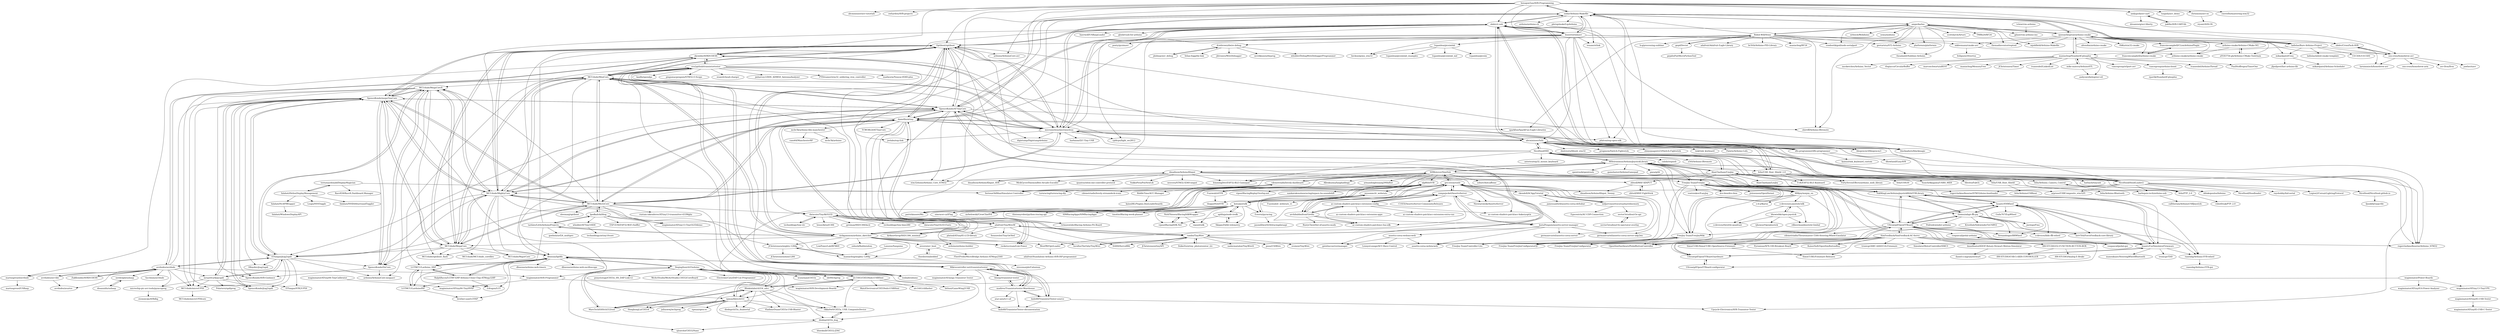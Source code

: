 digraph G {
"hexagon5un/AVR-Programming" -> "abcminiuser/avr-tutorials"
"hexagon5un/AVR-Programming" -> "swharden/AVR-projects"
"hexagon5un/AVR-Programming" -> "sudar/Arduino-Makefile"
"hexagon5un/AVR-Programming" -> "Optiboot/optiboot"
"hexagon5un/AVR-Programming" -> "andygock/avr-uart"
"hexagon5un/AVR-Programming" -> "tuupola/avr_demo"
"hexagon5un/AVR-Programming" -> "obdev/v-usb"
"hexagon5un/AVR-Programming" -> "zkemble/AVRDUDESS"
"hexagon5un/AVR-Programming" -> "damellis/attiny"
"hexagon5un/AVR-Programming" -> "osx-cross/homebrew-avr"
"hexagon5un/AVR-Programming" -> "chrismoos/avr-os"
"hexagon5un/AVR-Programming" -> "obdev/CrossPack-AVR"
"hexagon5un/AVR-Programming" -> "arduino/ArduinoCore-avr" ["e"=1]
"hexagon5un/AVR-Programming" -> "buserror/simavr"
"hexagon5un/AVR-Programming" -> "cnoviello/mastering-stm32" ["e"=1]
"MHeironimus/ArduinoJoystickLibrary" -> "NicoHood/HID"
"MHeironimus/ArduinoJoystickLibrary" -> "AlanChatham/UnoJoy"
"MHeironimus/ArduinoJoystickLibrary" -> "FreeJoy-Team/FreeJoy"
"MHeironimus/ArduinoJoystickLibrary" -> "lemmingDev/ESP32-BLE-Gamepad" ["e"=1]
"MHeironimus/ArduinoJoystickLibrary" -> "MMjoy/mmjoy_en"
"MHeironimus/ArduinoJoystickLibrary" -> "NicoHood/HoodLoader2"
"MHeironimus/ArduinoJoystickLibrary" -> "YukMingLaw/ArduinoJoystickWithFFBLibrary"
"MHeironimus/ArduinoJoystickLibrary" -> "dmadison/ArduinoXInput"
"MHeironimus/ArduinoJoystickLibrary" -> "AM-STUDIO/32-FUNCTION-BUTTON-BOX"
"MHeironimus/ArduinoJoystickLibrary" -> "SHWotever/SimHub"
"MHeironimus/ArduinoJoystickLibrary" -> "opentrack/opentrack" ["e"=1]
"MHeironimus/ArduinoJoystickLibrary" -> "FreeJoy-Team/FreeJoyWiki"
"MHeironimus/ArduinoJoystickLibrary" -> "gamelaster/ArduinoGamepad"
"MHeironimus/ArduinoJoystickLibrary" -> "felis/USB_Host_Shield_2.0"
"MHeironimus/ArduinoJoystickLibrary" -> "gnea/grbl" ["e"=1]
"YukMingLaw/ArduinoJoystickWithFFBLibrary" -> "hoantv/VNWheel"
"YukMingLaw/ArduinoJoystickWithFFBLibrary" -> "jmriego/Fino"
"YukMingLaw/ArduinoJoystickWithFFBLibrary" -> "tloimu/adapt-ffb-joy"
"YukMingLaw/ArduinoJoystickWithFFBLibrary" -> "Ultrawipf/OpenFFBoard"
"YukMingLaw/ArduinoJoystickWithFFBLibrary" -> "hoantv/CarSimulatorFirmware"
"YukMingLaw/ArduinoJoystickWithFFBLibrary" -> "ranenbg/Arduino-FFB-wheel"
"harlequin-tech/arduino-usb" -> "calltherain/ArduinoUSBJoystick"
"NicoHood/HID" -> "NicoHood/HoodLoader2"
"NicoHood/HID" -> "MHeironimus/ArduinoJoystickLibrary"
"NicoHood/HID" -> "T-vK/ESP32-BLE-Keyboard" ["e"=1]
"NicoHood/HID" -> "abcminiuser/lufa"
"NicoHood/HID" -> "felis/USB_Host_Shield_2.0"
"NicoHood/HID" -> "cnlohr/espusb" ["e"=1]
"NicoHood/HID" -> "micronucleus/micronucleus"
"NicoHood/HID" -> "lemmingDev/ESP32-BLE-Gamepad" ["e"=1]
"NicoHood/HID" -> "SpenceKonde/ATTinyCore"
"NicoHood/HID" -> "ddiakopoulos/hiduino" ["e"=1]
"NicoHood/HID" -> "z3t0/Arduino-IRremote" ["e"=1]
"NicoHood/HID" -> "FortySevenEffects/arduino_midi_library" ["e"=1]
"NicoHood/HID" -> "rogerclarkmelbourne/Arduino_STM32" ["e"=1]
"NicoHood/HID" -> "AlanChatham/UnoJoy"
"NicoHood/HID" -> "asterics/esp32_mouse_keyboard" ["e"=1]
"mike-matera/ArduinoSTL" -> "maniacbug/StandardCplusplus"
"mike-matera/ArduinoSTL" -> "andysworkshop/avr-stl"
"SpenceKonde/ATTinyCore" -> "damellis/attiny"
"SpenceKonde/ATTinyCore" -> "SpenceKonde/megaTinyCore"
"SpenceKonde/ATTinyCore" -> "micronucleus/micronucleus"
"SpenceKonde/ATTinyCore" -> "MCUdude/MicroCore"
"SpenceKonde/ATTinyCore" -> "MCUdude/MiniCore"
"SpenceKonde/ATTinyCore" -> "MCUdude/MightyCore"
"SpenceKonde/ATTinyCore" -> "Optiboot/optiboot"
"SpenceKonde/ATTinyCore" -> "digistump/DigistumpArduino" ["e"=1]
"SpenceKonde/ATTinyCore" -> "datacute/Tiny4kOLED"
"SpenceKonde/ATTinyCore" -> "rambo/TinyWire"
"SpenceKonde/ATTinyCore" -> "rocketscream/Low-Power" ["e"=1]
"SpenceKonde/ATTinyCore" -> "obdev/v-usb"
"SpenceKonde/ATTinyCore" -> "ElTangas/jtag2updi"
"SpenceKonde/ATTinyCore" -> "stm32duino/Arduino_Core_STM32" ["e"=1]
"SpenceKonde/ATTinyCore" -> "rogerclarkmelbourne/Arduino_STM32" ["e"=1]
"micronucleus/micronucleus" -> "digistump/DigistumpArduino" ["e"=1]
"micronucleus/micronucleus" -> "SpenceKonde/ATTinyCore"
"micronucleus/micronucleus" -> "obdev/v-usb"
"micronucleus/micronucleus" -> "damellis/attiny"
"micronucleus/micronucleus" -> "Optiboot/optiboot"
"micronucleus/micronucleus" -> "cpldcpu/light_ws2812" ["e"=1]
"micronucleus/micronucleus" -> "MCUdude/MiniCore"
"micronucleus/micronucleus" -> "jeelabs/esp-link" ["e"=1]
"micronucleus/micronucleus" -> "MCUdude/MicroCore"
"micronucleus/micronucleus" -> "pfalcon/esp-open-sdk" ["e"=1]
"micronucleus/micronucleus" -> "harbaum/I2C-Tiny-USB" ["e"=1]
"micronucleus/micronucleus" -> "sudar/Arduino-Makefile"
"micronucleus/micronucleus" -> "zkemble/AVRDUDESS"
"micronucleus/micronucleus" -> "abcminiuser/lufa"
"micronucleus/micronucleus" -> "rogerclarkmelbourne/Arduino_STM32" ["e"=1]
"abcminiuser/lufa" -> "obdev/v-usb"
"abcminiuser/lufa" -> "NicoHood/HoodLoader2"
"abcminiuser/lufa" -> "dmitrystu/libusb_stm32" ["e"=1]
"abcminiuser/lufa" -> "dfu-programmer/dfu-programmer"
"abcminiuser/lufa" -> "NicoHood/HID"
"abcminiuser/lufa" -> "progmem/Switch-Fightstick" ["e"=1]
"abcminiuser/lufa" -> "micronucleus/micronucleus"
"abcminiuser/lufa" -> "hathach/tinyusb" ["e"=1]
"abcminiuser/lufa" -> "libopencm3/libopencm3" ["e"=1]
"abcminiuser/lufa" -> "zkemble/AVRDUDESS"
"abcminiuser/lufa" -> "Optiboot/optiboot"
"abcminiuser/lufa" -> "blacksphere/blackmagic" ["e"=1]
"abcminiuser/lufa" -> "shinyquagsire23/Switch-Fightstick" ["e"=1]
"abcminiuser/lufa" -> "tmk/tmk_keyboard" ["e"=1]
"abcminiuser/lufa" -> "Palatis/Arduino-Lufa" ["e"=1]
"Robot-Will/Stino" -> "gepd/Deviot"
"Robot-Will/Stino" -> "sparkfun/SparkFun-Eagle-Libraries" ["e"=1]
"Robot-Will/Stino" -> "voodootikigod/node-serialport" ["e"=1]
"Robot-Will/Stino" -> "geetarista/ST2-Arduino"
"Robot-Will/Stino" -> "amperka/ino"
"Robot-Will/Stino" -> "sudar/Arduino-Makefile"
"Robot-Will/Stino" -> "shirriff/Arduino-IRremote" ["e"=1]
"Robot-Will/Stino" -> "adafruit/Adafruit-Eagle-Library" ["e"=1]
"Robot-Will/Stino" -> "platformio/platformio" ["e"=1]
"Robot-Will/Stino" -> "br3ttb/Arduino-PID-Library" ["e"=1]
"Robot-Will/Stino" -> "damellis/attiny"
"Robot-Will/Stino" -> "themadinventor/esptool" ["e"=1]
"Robot-Will/Stino" -> "maniacbug/RF24" ["e"=1]
"Robot-Will/Stino" -> "b-g/processing-sublime" ["e"=1]
"Robot-Will/Stino" -> "rocketscream/Low-Power" ["e"=1]
"SHWotever/SimHub" -> "cdemetriadis/lovely-dashboard"
"SHWotever/SimHub" -> "SeriousOldMan/Simulator-Controller"
"SHWotever/SimHub" -> "OpenSimHardware/PedalButtonController"
"SHWotever/SimHub" -> "nlp80/irFFB"
"SHWotever/SimHub" -> "patrickmoore/Mu"
"SHWotever/SimHub" -> "MHeironimus/ArduinoJoystickLibrary"
"SHWotever/SimHub" -> "FreeJoy-Team/FreeJoyWiki"
"SHWotever/SimHub" -> "gro-ove/actools"
"SHWotever/SimHub" -> "FreeJoy-Team/FreeJoy"
"SHWotever/SimHub" -> "AM-STUDIO/32-FUNCTION-BUTTON-BOX"
"SHWotever/SimHub" -> "simracer-cz/iFlag"
"SHWotever/SimHub" -> "sohutv/hotcaffeine" ["e"=1]
"SHWotever/SimHub" -> "Allenkuzma/langhaiblogs" ["e"=1]
"SHWotever/SimHub" -> "armandoiglesias/g29Shifter"
"SHWotever/SimHub" -> "mrbelowski/CrewChiefV4"
"felis/USB_Host_Shield_2.0" -> "felis/USB_Host_Shield"
"felis/USB_Host_Shield_2.0" -> "felis/UHS30"
"felis/USB_Host_Shield_2.0" -> "felis/PTP_2.0"
"felis/USB_Host_Shield_2.0" -> "NicoHood/HID"
"felis/USB_Host_Shield_2.0" -> "YuuichiAkagawa/USBH_MIDI"
"felis/USB_Host_Shield_2.0" -> "rogerclarkmelbourne/Arduino_STM32" ["e"=1]
"felis/USB_Host_Shield_2.0" -> "felis/Arduino_Camera_Control"
"felis/USB_Host_Shield_2.0" -> "obdev/v-usb"
"felis/USB_Host_Shield_2.0" -> "atc1441/CH559sdccUSBHost"
"felis/USB_Host_Shield_2.0" -> "T-vK/ESP32-BLE-Keyboard" ["e"=1]
"felis/USB_Host_Shield_2.0" -> "FortySevenEffects/arduino_midi_library" ["e"=1]
"felis/USB_Host_Shield_2.0" -> "hathach/tinyusb" ["e"=1]
"felis/USB_Host_Shield_2.0" -> "fdivitto/FabGL" ["e"=1]
"felis/USB_Host_Shield_2.0" -> "stm32duino/Arduino_Core_STM32" ["e"=1]
"felis/USB_Host_Shield_2.0" -> "abcminiuser/lufa"
"AlanChatham/UnoJoy" -> "MHeironimus/ArduinoJoystickLibrary"
"AlanChatham/UnoJoy" -> "harlequin-tech/arduino-usb"
"AlanChatham/UnoJoy" -> "NicoHood/HoodLoader2"
"AlanChatham/UnoJoy" -> "NicoHood/HID"
"AlanChatham/UnoJoy" -> "lemmingDev/ESP32-BLE-Gamepad" ["e"=1]
"AlanChatham/UnoJoy" -> "AlanChatham/LeoJoy"
"AlanChatham/UnoJoy" -> "FreeJoy-Team/FreeJoy"
"AlanChatham/UnoJoy" -> "MMjoy/mmjoy_en"
"AlanChatham/UnoJoy" -> "zlittell/MSF-XINPUT"
"AlanChatham/UnoJoy" -> "arpruss/USBComposite_stm32f1" ["e"=1]
"sudar/Arduino-Makefile" -> "ladislas/Bare-Arduino-Project"
"sudar/Arduino-Makefile" -> "amperka/ino"
"sudar/Arduino-Makefile" -> "micronucleus/micronucleus"
"sudar/Arduino-Makefile" -> "queezythegreat/arduino-cmake"
"sudar/Arduino-Makefile" -> "arduino/arduino-cli" ["e"=1]
"sudar/Arduino-Makefile" -> "plerup/makeEspArduino" ["e"=1]
"sudar/Arduino-Makefile" -> "pfalcon/esp-open-sdk" ["e"=1]
"sudar/Arduino-Makefile" -> "texane/stlink" ["e"=1]
"sudar/Arduino-Makefile" -> "obdev/v-usb"
"sudar/Arduino-Makefile" -> "damellis/attiny"
"sudar/Arduino-Makefile" -> "hexagon5un/AVR-Programming"
"sudar/Arduino-Makefile" -> "SpenceKonde/ATTinyCore"
"sudar/Arduino-Makefile" -> "buserror/simavr"
"sudar/Arduino-Makefile" -> "blacksphere/blackmagic" ["e"=1]
"sudar/Arduino-Makefile" -> "arduino/arduino-builder" ["e"=1]
"damellis/attiny" -> "SpenceKonde/ATTinyCore"
"damellis/attiny" -> "micronucleus/micronucleus"
"damellis/attiny" -> "rambo/TinyWire"
"damellis/attiny" -> "MCUdude/MicroCore"
"damellis/attiny" -> "adafruit/TinyWireM"
"damellis/attiny" -> "fri000/Servo8Bit"
"damellis/attiny" -> "shirriff/Arduino-IRremote" ["e"=1]
"damellis/attiny" -> "MCUdude/MightyCore"
"damellis/attiny" -> "rocketscream/Low-Power" ["e"=1]
"damellis/attiny" -> "Optiboot/optiboot"
"damellis/attiny" -> "nickgammon/arduino_sketches"
"damellis/attiny" -> "TCWORLD/ATTinyCore"
"damellis/attiny" -> "MCUdude/MiniCore"
"damellis/attiny" -> "sparkfun/SparkFun-Eagle-Libraries" ["e"=1]
"damellis/attiny" -> "mchr3k/arduino-libs-manchester"
"NicoHood/NicoHood.github.io" -> "fpunktk/raspi-fde"
"knaufinator/6DOF-Rotary-Stewart-Motion-Simulator" -> "daniel-s-ingram/stewart"
"NicoHood/HoodLoader2" -> "NicoHood/HID"
"NicoHood/HoodLoader2" -> "abcminiuser/lufa"
"NicoHood/HoodLoader2" -> "MHeironimus/ArduinoJoystickLibrary"
"NicoHood/HoodLoader2" -> "NicoHood/Hoodloader"
"NicoHood/HoodLoader2" -> "harlequin-tech/arduino-usb"
"NicoHood/HoodLoader2" -> "Optiboot/optiboot"
"NicoHood/HoodLoader2" -> "AlanChatham/UnoJoy"
"NicoHood/HoodLoader2" -> "MCUdude/MightyCore"
"NicoHood/HoodLoader2" -> "rogerclarkmelbourne/STM32duino-bootloader" ["e"=1]
"NicoHood/HoodLoader2" -> "NicoHood/NicoHood.github.io"
"NicoHood/HoodLoader2" -> "obdev/v-usb"
"NicoHood/HoodLoader2" -> "arpruss/USBComposite_stm32f1" ["e"=1]
"NicoHood/HoodLoader2" -> "ddiakopoulos/hiduino" ["e"=1]
"NicoHood/HoodLoader2" -> "rayshobby/hid-serial"
"NicoHood/HoodLoader2" -> "Legion2/CorsairLightingProtocol" ["e"=1]
"Ultrawipf/OpenFFBoard" -> "Ultrawipf/OpenFFBoard-hardware"
"Ultrawipf/OpenFFBoard" -> "Ultrawipf/OpenFFBoard-configurator"
"Ultrawipf/OpenFFBoard" -> "hoantv/CarSimulatorFirmware"
"Ultrawipf/OpenFFBoard" -> "hoantv/VNWheel"
"Ultrawipf/OpenFFBoard" -> "YukMingLaw/ArduinoJoystickWithFFBLibrary"
"Ultrawipf/OpenFFBoard" -> "tloimu/adapt-ffb-joy"
"Ultrawipf/OpenFFBoard" -> "FreeJoy-Team/FreeJoy"
"Ultrawipf/OpenFFBoard" -> "OpenSimHardware/PedalButtonController"
"Ultrawipf/OpenFFBoard" -> "fernandoigor/BRWheel"
"Ultrawipf/OpenFFBoard" -> "vospascal/pedal-arduino"
"Ultrawipf/OpenFFBoard" -> "SimFeedback/SimFeedback-AC-Servo"
"Ultrawipf/OpenFFBoard" -> "o-devices/bldc-ffb-wheel"
"Ultrawipf/OpenFFBoard" -> "cdemetriadis/Thrustmaster-T300-Steering-Wheel-Emulator"
"Ultrawipf/OpenFFBoard" -> "nervTeh/ForceFeedback-core-library"
"Ultrawipf/OpenFFBoard" -> "FreeJoy-Team/FreeJoyWiki"
"avrdudes/avrdude" -> "avrdudes/avr-libc"
"avrdudes/avrdude" -> "ZakKemble/AVRDUDESS"
"avrdudes/avrdude" -> "mariusgreuel/avrdude"
"avrdudes/avrdude" -> "nerdralph/usbasp"
"avrdudes/avrdude" -> "ElTangas/jtag2updi"
"avrdudes/avrdude" -> "microchip-pic-avr-tools/pymcuprog"
"avrdudes/avrdude" -> "avrdudes/avarice"
"avrdudes/avrdude" -> "wagiminator/AVR-Programmer"
"avrdudes/avrdude" -> "zkemble/AVRDUDESS"
"avrdudes/avrdude" -> "mraardvark/pyupdi"
"avrdudes/avrdude" -> "SpenceKonde/megaTinyCore"
"avrdudes/avrdude" -> "facchinm/avrdude"
"avrdudes/avrdude" -> "MCUdude/microUPDI"
"buserror/simavr" -> "obdev/v-usb"
"buserror/simavr" -> "dcwbrown/dwire-debug"
"buserror/simavr" -> "lcgamboa/picsimlab"
"buserror/simavr" -> "micronucleus/micronucleus"
"buserror/simavr" -> "mkleemann/cmake-avr"
"buserror/simavr" -> "ponty/pysimavr"
"buserror/simavr" -> "sudar/Arduino-Makefile"
"buserror/simavr" -> "abcminiuser/lufa"
"buserror/simavr" -> "texane/stlink" ["e"=1]
"buserror/simavr" -> "blacksphere/blackmagic" ["e"=1]
"buserror/simavr" -> "libopencm3/libopencm3" ["e"=1]
"buserror/simavr" -> "Optiboot/optiboot"
"buserror/simavr" -> "pfalcon/esp-open-sdk" ["e"=1]
"buserror/simavr" -> "beckus/qemu_stm32" ["e"=1]
"buserror/simavr" -> "osx-cross/homebrew-avr"
"tardate/LittleArduinoProjects" -> "lpodkalicki/blog"
"tardate/LittleArduinoProjects" -> "goebish/nrf24_multipro" ["e"=1]
"tardate/LittleArduinoProjects" -> "nickgammon/arduino_sketches"
"tardate/LittleArduinoProjects" -> "LGTMCU/Larduino_HSP"
"tardate/LittleArduinoProjects" -> "Optiboot/optiboot"
"tclem/vim-arduino" -> "jplaut/vim-arduino-ino"
"FreeJoy-Team/FreeJoy" -> "FreeJoy-Team/FreeJoyWiki"
"FreeJoy-Team/FreeJoy" -> "FreeJoy-Team/FreeJoyConfigurator"
"FreeJoy-Team/FreeJoy" -> "FreeJoy-Team/FreeJoyConfiguratorQt"
"FreeJoy-Team/FreeJoy" -> "OpenSimHardware/PedalButtonController"
"FreeJoy-Team/FreeJoy" -> "Ultrawipf/OpenFFBoard"
"FreeJoy-Team/FreeJoy" -> "MMjoy/mmjoy_en"
"FreeJoy-Team/FreeJoy" -> "vostrenkov/EazyJoy"
"FreeJoy-Team/FreeJoy" -> "MHeironimus/ArduinoJoystickLibrary"
"FreeJoy-Team/FreeJoy" -> "YukMingLaw/ArduinoJoystickWithFFBLibrary"
"FreeJoy-Team/FreeJoy" -> "hoantv/CarSimulatorFirmware"
"FreeJoy-Team/FreeJoy" -> "hoantv/VNWheel"
"FreeJoy-Team/FreeJoy" -> "tloimu/adapt-ffb-joy"
"FreeJoy-Team/FreeJoy" -> "dcs-bios/dcs-bios" ["e"=1]
"FreeJoy-Team/FreeJoy" -> "jrsteensen/OpenHornet" ["e"=1]
"FreeJoy-Team/FreeJoy" -> "FreeJoy-Team/Controller-Lite"
"FreeJoy-Team/FreeJoyConfiguratorQt" -> "FreeJoy-Team/FreeJoyWiki"
"DeqingSun/ch55xduino" -> "Blinkinlabs/ch554_sdcc"
"DeqingSun/ch55xduino" -> "rgwan/librech551"
"DeqingSun/ch55xduino" -> "MarsTechHAN/ch552tool"
"DeqingSun/ch55xduino" -> "tenbaht/sduino" ["e"=1]
"DeqingSun/ch55xduino" -> "rikka0w0/CH55x_USB_CompositeDevice"
"DeqingSun/ch55xduino" -> "HonghongLu/CH554"
"DeqingSun/ch55xduino" -> "wuxx/nanoCH55x"
"DeqingSun/ch55xduino" -> "atc1441/CH559sdccUSBHost"
"DeqingSun/ch55xduino" -> "diodep/ch55x_jtag"
"DeqingSun/ch55xduino" -> "xjtuecho/CH552Nano"
"DeqingSun/ch55xduino" -> "ole00/chprog"
"DeqingSun/ch55xduino" -> "posystorage/CH55x_HS_DAP-Link-v2" ["e"=1]
"DeqingSun/ch55xduino" -> "dbuezas/lgt8fx"
"DeqingSun/ch55xduino" -> "WeActStudio/WeActStudio.CH552CoreBoard"
"DeqingSun/ch55xduino" -> "ElectronicCats/DAP-Cat-Programmer"
"zlittell/MSF-XINPUT" -> "zlittell/MSF-FightStick"
"zlittell/MSF-XINPUT" -> "dmadison/ArduinoXInput_Teensy"
"datacute/Tiny4kOLED" -> "adafruit/TinyWireM"
"datacute/Tiny4kOLED" -> "datacute/TinyOLED-Fonts"
"datacute/Tiny4kOLED" -> "technoblogy/tiny-i2c"
"datacute/Tiny4kOLED" -> "kirknorthrop/SSD1306_minimal"
"datacute/Tiny4kOLED" -> "lexus2k/ssd1306" ["e"=1]
"datacute/Tiny4kOLED" -> "greiman/SSD1306Ascii" ["e"=1]
"datacute/Tiny4kOLED" -> "technoblogy/tiny-bme280"
"FreeJoy-Team/FreeJoyWiki" -> "FreeJoy-Team/FreeJoy"
"FreeJoy-Team/FreeJoyWiki" -> "FreeJoy-Team/FreeJoyConfigurator"
"FreeJoy-Team/FreeJoyWiki" -> "FreeJoy-Team/FreeJoyConfiguratorQt"
"FreeJoy-Team/FreeJoyWiki" -> "OpenSimHardware/PedalButtonController"
"FreeJoy-Team/FreeJoyWiki" -> "FreeJoy-Team/Controller-Lite"
"MCUdude/MiniCore" -> "MCUdude/MegaCore"
"MCUdude/MiniCore" -> "MCUdude/MightyCore"
"MCUdude/MiniCore" -> "MCUdude/MicroCore"
"MCUdude/MiniCore" -> "Optiboot/optiboot"
"MCUdude/MiniCore" -> "SpenceKonde/ATTinyCore"
"MCUdude/MiniCore" -> "SpenceKonde/megaTinyCore"
"MCUdude/MiniCore" -> "rocketscream/Low-Power" ["e"=1]
"MCUdude/MiniCore" -> "zkemble/AVRDUDESS"
"MCUdude/MiniCore" -> "micronucleus/micronucleus"
"MCUdude/MiniCore" -> "MCUdude/MegaCoreX"
"MCUdude/MiniCore" -> "nickgammon/arduino_sketches"
"MCUdude/MiniCore" -> "dbuezas/lgt8fx"
"MCUdude/MiniCore" -> "svn2github/transistortester"
"MCUdude/MiniCore" -> "tenbaht/sduino" ["e"=1]
"MCUdude/MiniCore" -> "stm32duino/Arduino_Core_STM32" ["e"=1]
"andygock/avr-uart" -> "jnk0le/AVR-UART-lib"
"andygock/avr-uart" -> "dreamiurg/avr-liberty"
"jnk0le/AVR-UART-lib" -> "andygock/avr-uart"
"ladislas/Bare-Arduino-Project" -> "sudar/Arduino-Makefile"
"ladislas/Bare-Arduino-Project" -> "queezythegreat/arduino-cmake"
"ladislas/Bare-Arduino-Project" -> "osx-cross/homebrew-avr"
"ladislas/Bare-Arduino-Project" -> "mikaelpatel/Cosa"
"ladislas/Bare-Arduino-Project" -> "ladislas/mbed-cmake-template"
"ladislas/Bare-Arduino-Project" -> "maniacbug/StandardCplusplus"
"ladislas/Bare-Arduino-Project" -> "UECIDE/UECIDE"
"SpenceKonde/megaTinyCore" -> "SpenceKonde/jtag2updi"
"SpenceKonde/megaTinyCore" -> "ElTangas/jtag2updi"
"SpenceKonde/megaTinyCore" -> "SpenceKonde/ATTinyCore"
"SpenceKonde/megaTinyCore" -> "SpenceKonde/AVR-Guidance"
"SpenceKonde/megaTinyCore" -> "mraardvark/pyupdi"
"SpenceKonde/megaTinyCore" -> "MCUdude/MegaCoreX"
"SpenceKonde/megaTinyCore" -> "SpenceKonde/DxCore"
"SpenceKonde/megaTinyCore" -> "MCUdude/microUPDI"
"SpenceKonde/megaTinyCore" -> "wagiminator/AVR-Programmer"
"SpenceKonde/megaTinyCore" -> "MCUdude/MiniCore"
"SpenceKonde/megaTinyCore" -> "Dlloydev/jtag2updi"
"SpenceKonde/megaTinyCore" -> "MCUdude/MegaCore"
"SpenceKonde/megaTinyCore" -> "MCUdude/MicroCore"
"SpenceKonde/megaTinyCore" -> "MCUdude/MightyCore"
"SpenceKonde/megaTinyCore" -> "Optiboot/optiboot"
"lpodkalicki/blog" -> "ESP-EOS/ESP32-WiFi-Sniffer" ["e"=1]
"lpodkalicki/blog" -> "MCUdude/MicroCore"
"lpodkalicki/blog" -> "wholder/ATTiny10IDE"
"lpodkalicki/blog" -> "tenbaht/sduino" ["e"=1]
"lpodkalicki/blog" -> "wagiminator/ATtiny13-TinyOLEDdemo"
"lpodkalicki/blog" -> "tardate/LittleArduinoProjects"
"Fuzzwah/irFFB" -> "nlp80/irFFB"
"Fuzzwah/irFFB" -> "thogue95/irFFB"
"dbuezas/lgt8fx" -> "RalphBacon/LGT8F328P-Arduino-Clone-Chip-ATMega328P"
"dbuezas/lgt8fx" -> "LGTMCU/Larduino_HSP"
"dbuezas/lgt8fx" -> "LGTMCU/LarduinoISP"
"dbuezas/lgt8fx" -> "brother-yan/LGTISP"
"dbuezas/lgt8fx" -> "Edragon/LGT"
"dbuezas/lgt8fx" -> "dbuezas/arduino-web-timers"
"dbuezas/lgt8fx" -> "tenbaht/sduino" ["e"=1]
"dbuezas/lgt8fx" -> "DeqingSun/ch55xduino"
"dbuezas/lgt8fx" -> "rgwan/librech551"
"dbuezas/lgt8fx" -> "Mikrocontroller-net/transistortester"
"dbuezas/lgt8fx" -> "dbuezas/arduino-web-oscilloscope"
"mikaelpatel/Cosa" -> "jfpoilpret/fast-arduino-lib"
"mikaelpatel/Cosa" -> "mikaelpatel/Arduino-Scheduler"
"dmadison/ArduinoXInput" -> "dmadison/ArduinoXInput_AVR"
"dmadison/ArduinoXInput" -> "dmadison/ArduinoXInput_Teensy"
"dmadison/ArduinoXInput" -> "zlittell/MSF-XINPUT"
"dmadison/ArduinoXInput" -> "lemmingDev/ESP32-BLE-Gamepad" ["e"=1]
"dmadison/ArduinoXInput" -> "YukMingLaw/ArduinoJoystickWithFFBLibrary"
"dmadison/ArduinoXInput" -> "MickGyver/DaemonBite-Arcade-Encoder" ["e"=1]
"dmadison/ArduinoXInput" -> "quantus/xbox-one-controller-protocol" ["e"=1]
"dmadison/ArduinoXInput" -> "SukkoPera/PsxNewLib" ["e"=1]
"dmadison/ArduinoXInput" -> "nesvera/STM32-X360-xinput"
"amperka/ino" -> "sudar/Arduino-Makefile"
"amperka/ino" -> "scottdarch/Arturo"
"amperka/ino" -> "themadinventor/esptool" ["e"=1]
"amperka/ino" -> "platformio/platformio" ["e"=1]
"amperka/ino" -> "jplaut/vim-arduino-ino"
"amperka/ino" -> "Robot-Will/Stino"
"amperka/ino" -> "queezythegreat/arduino-cmake"
"amperka/ino" -> "voodootikigod/node-serialport" ["e"=1]
"amperka/ino" -> "TMRh20/RF24" ["e"=1]
"amperka/ino" -> "geetarista/ST2-Arduino"
"amperka/ino" -> "shirriff/Arduino-IRremote" ["e"=1]
"amperka/ino" -> "mjoldfield/Arduino-Makefile"
"amperka/ino" -> "sirleech/Webduino" ["e"=1]
"amperka/ino" -> "theadamlt/Sublime-Arduino"
"amperka/ino" -> "semu/noduino" ["e"=1]
"maniacbug/mighty-1284p" -> "JChristensen/mighty-1284p"
"maniacbug/mighty-1284p" -> "stevemarple/Calunium"
"compujuckel/AssettoServer" -> "JustaPenguin/assetto-server-manager"
"compujuckel/AssettoServer" -> "ac-custom-shaders-patch/acc-extension-config"
"compujuckel/AssettoServer" -> "Niewiarowski/AssettoServer"
"compujuckel/AssettoServer" -> "gro-ove/actools"
"compujuckel/AssettoServer" -> "ac-custom-shaders-patch/acc-lua-sdk"
"compujuckel/AssettoServer" -> "archibaldmilton/Girellu"
"compujuckel/AssettoServer" -> "C1XTZ/AssettoServer-CommunityReleases"
"SimFeedback/SimFeedback-AC-Servo" -> "OpenSimHardware/PedalButtonController"
"SimFeedback/SimFeedback-AC-Servo" -> "tronicgr/AMC-AASD15A-Firmware"
"SimFeedback/SimFeedback-AC-Servo" -> "SimulatorMotorController/SMC3"
"SimFeedback/SimFeedback-AC-Servo" -> "SimuCUBE/Firmware-Releases"
"SimFeedback/SimFeedback-AC-Servo" -> "Ultrawipf/OpenFFBoard"
"SimFeedback/SimFeedback-AC-Servo" -> "hoantv/CarSimulatorFirmware"
"SimFeedback/SimFeedback-AC-Servo" -> "Pyronious/SFX-100-Breakout-Board"
"SimFeedback/SimFeedback-AC-Servo" -> "knaufinator/6DOF-Rotary-Stewart-Motion-Simulator"
"SimFeedback/SimFeedback-AC-Servo" -> "SimuCUBE/SimuCUBE-OpenSource-Firmware"
"SimFeedback/SimFeedback-AC-Servo" -> "KaiserSoft/OpenSimButtonBox"
"SimFeedback/SimFeedback-AC-Servo" -> "Ultrawipf/OpenFFBoard-hardware"
"SimFeedback/SimFeedback-AC-Servo" -> "AM-STUDIO/32-FUNCTION-BUTTON-BOX"
"RiddleTime/ACC-Manager" -> "kaiusl/KLPlugins.DynLeaderboards"
"maniacbug/StandardCplusplus" -> "mike-matera/ArduinoSTL"
"maniacbug/StandardCplusplus" -> "vancegroup/stlport-avr"
"maniacbug/StandardCplusplus" -> "vancegroup/arduino-boost"
"maniacbug/StandardCplusplus" -> "andysworkshop/avr-stl"
"maniacbug/StandardCplusplus" -> "ivanseidel/ArduinoThread" ["e"=1]
"maniacbug/StandardCplusplus" -> "queezythegreat/arduino-cmake"
"maniacbug/StandardCplusplus" -> "PaulStoffregen/TimerOne" ["e"=1]
"maniacbug/StandardCplusplus" -> "zacsketches/Arduino_Vector"
"maniacbug/StandardCplusplus" -> "rlogiacco/CircularBuffer" ["e"=1]
"maniacbug/StandardCplusplus" -> "marcoschwartz/aREST" ["e"=1]
"maniacbug/StandardCplusplus" -> "maniacbug/MemoryFree"
"maniacbug/StandardCplusplus" -> "JChristensen/Timer" ["e"=1]
"maniacbug/StandardCplusplus" -> "ivanseidel/LinkedList" ["e"=1]
"MCUdude/MicroCore" -> "MCUdude/MiniCore"
"MCUdude/MicroCore" -> "SpenceKonde/ATTinyCore"
"MCUdude/MicroCore" -> "MCUdude/MightyCore"
"MCUdude/MicroCore" -> "MCUdude/MegaCore"
"MCUdude/MicroCore" -> "tenbaht/sduino" ["e"=1]
"MCUdude/MicroCore" -> "damellis/attiny"
"MCUdude/MicroCore" -> "ElTangas/jtag2updi"
"MCUdude/MicroCore" -> "lpodkalicki/blog"
"MCUdude/MicroCore" -> "rustam-iskenderov/ATtiny13-transmitter-433Mghz"
"MCUdude/MicroCore" -> "SpenceKonde/megaTinyCore"
"MCUdude/MicroCore" -> "MCUdude/MegaCoreX"
"MCUdude/MicroCore" -> "micronucleus/micronucleus"
"MCUdude/MicroCore" -> "wagiminator/ATtiny13-TinyOLEDdemo"
"MCUdude/MicroCore" -> "sleemanj/optiboot"
"MCUdude/MicroCore" -> "datacute/Tiny4kOLED"
"obdev/v-usb" -> "micronucleus/micronucleus"
"obdev/v-usb" -> "abcminiuser/lufa"
"obdev/v-usb" -> "baerwolf/USBaspLoader"
"obdev/v-usb" -> "Optiboot/optiboot"
"obdev/v-usb" -> "SpenceKonde/ATTinyCore"
"obdev/v-usb" -> "cpldcpu/light_ws2812" ["e"=1]
"obdev/v-usb" -> "dfu-programmer/dfu-programmer"
"obdev/v-usb" -> "zkemble/AVRDUDESS"
"obdev/v-usb" -> "buserror/simavr"
"obdev/v-usb" -> "felis/USB_Host_Shield_2.0"
"obdev/v-usb" -> "obdev/CrossPack-AVR"
"obdev/v-usb" -> "blacksphere/blackmagic" ["e"=1]
"obdev/v-usb" -> "MCUdude/MightyCore"
"obdev/v-usb" -> "sudar/Arduino-Makefile"
"obdev/v-usb" -> "gloob/vusb-for-arduino"
"ElTangas/jtag2updi" -> "mraardvark/pyupdi"
"ElTangas/jtag2updi" -> "SpenceKonde/megaTinyCore"
"ElTangas/jtag2updi" -> "MCUdude/MegaCoreX"
"ElTangas/jtag2updi" -> "MCUdude/microUPDI"
"ElTangas/jtag2updi" -> "SpenceKonde/jtag2updi"
"ElTangas/jtag2updi" -> "ElTangas/STK2UPDI"
"ElTangas/jtag2updi" -> "avrdudes/avrdude"
"ElTangas/jtag2updi" -> "SpenceKonde/DxCore"
"ElTangas/jtag2updi" -> "Dlloydev/jtag2updi"
"ElTangas/jtag2updi" -> "arduino/ArduinoCore-megaavr"
"avrdudes/avr-libc" -> "avrdudes/avarice"
"avrdudes/avr-libc" -> "avrdudes/avrdude"
"Mikrocontroller-net/transistortester" -> "madires/Transistortester-Warehouse"
"Mikrocontroller-net/transistortester" -> "kubi48/TransistorTester-source"
"Mikrocontroller-net/transistortester" -> "wagiminator/ATmega-Transistor-Tester"
"Mikrocontroller-net/transistortester" -> "blurpy/transistor-tester"
"Mikrocontroller-net/transistortester" -> "svn2github/transistortester"
"Mikrocontroller-net/transistortester" -> "dbuezas/lgt8fx"
"Mikrocontroller-net/transistortester" -> "kubi48/TransistorTester-documentation"
"JustaPenguin/assetto-server-manager" -> "compujuckel/AssettoServer"
"JustaPenguin/assetto-server-manager" -> "gro-ove/actools"
"JustaPenguin/assetto-server-manager" -> "assetto-corsa-web/accweb"
"JustaPenguin/assetto-server-manager" -> "assetto-corsa-web/acweb"
"JustaPenguin/assetto-server-manager" -> "gotzl/accservermanager"
"JustaPenguin/assetto-server-manager" -> "germanrcuriel/assetto-corsa-server"
"JustaPenguin/assetto-server-manager" -> "germanrcuriel/assetto-corsa-server-udp2ws"
"rikka0w0/CH55x_USB_CompositeDevice" -> "diodep/ch55x_jtag"
"tloimu/adapt-ffb-joy" -> "hoantv/VNWheel"
"tloimu/adapt-ffb-joy" -> "fernandoigor/BRWheel"
"tloimu/adapt-ffb-joy" -> "YukMingLaw/ArduinoJoystickWithFFBLibrary"
"tloimu/adapt-ffb-joy" -> "Poil/sidewinder-arduino"
"tloimu/adapt-ffb-joy" -> "nervTeh/ForceFeedback-core-library"
"tloimu/adapt-ffb-joy" -> "jmriego/Fino"
"tloimu/adapt-ffb-joy" -> "Kreeblah/SidewinderToUSBV2"
"tloimu/adapt-ffb-joy" -> "Ultrawipf/OpenFFBoard"
"tloimu/adapt-ffb-joy" -> "ranenbg/Arduino-FFB-wheel"
"wholder/ATTiny10IDE" -> "technoblogy/attiny10core"
"gro-ove/actools" -> "ac-custom-shaders-patch/acc-extension-config"
"gro-ove/actools" -> "compujuckel/AssettoServer"
"gro-ove/actools" -> "JustaPenguin/assetto-server-manager"
"gro-ove/actools" -> "ckendell/ACAppTutorial"
"gro-ove/actools" -> "assetto-corsa-web/acweb"
"gro-ove/actools" -> "mdjarv/assettocorsasharedmemory"
"gro-ove/actools" -> "germanrcuriel/assetto-corsa-server-udp2ws"
"gro-ove/actools" -> "ac-custom-shaders-patch/acc-lua-sdk"
"gro-ove/actools" -> "germanrcuriel/assetto-corsa-server"
"gro-ove/actools" -> "archibaldmilton/Girellu"
"gro-ove/actools" -> "SHWotever/SimHub"
"gro-ove/actools" -> "ac-custom-shaders-patch/acc-bakeryoptix"
"gro-ove/actools" -> "Niewiarowski/AssettoServer"
"MCUdude/MightyCore" -> "MCUdude/MegaCore"
"MCUdude/MightyCore" -> "MCUdude/MiniCore"
"MCUdude/MightyCore" -> "MCUdude/MicroCore"
"MCUdude/MightyCore" -> "Optiboot/optiboot"
"MCUdude/MightyCore" -> "SpenceKonde/ATTinyCore"
"MCUdude/MightyCore" -> "MCUdude/MegaCoreX"
"MCUdude/MightyCore" -> "JChristensen/mighty-1284p"
"MCUdude/MightyCore" -> "maniacbug/mighty-1284p"
"MCUdude/MightyCore" -> "SpenceKonde/megaTinyCore"
"MCUdude/MightyCore" -> "MCUdude/MajorCore"
"MCUdude/MightyCore" -> "damellis/attiny"
"MCUdude/MightyCore" -> "MCUdude/optiboot_flash"
"MCUdude/MightyCore" -> "SpenceKonde/DxCore"
"MCUdude/MightyCore" -> "ElTangas/jtag2updi"
"MCUdude/MightyCore" -> "dbuezas/lgt8fx"
"mkleemann/cmake-avr" -> "arduino-cmake/arduino-cmake"
"mkleemann/cmake-avr" -> "feilipu/avrfreertos" ["e"=1]
"falahati/HeliosDisplayManagement" -> "terrymacdonald/DisplayMagician"
"falahati/HeliosDisplayManagement" -> "falahati/NVIDIASurroundToggler"
"falahati/HeliosDisplayManagement" -> "falahati/NvAPIWrapper"
"falahati/HeliosDisplayManagement" -> "Leapo/NVSToggle"
"terrymacdonald/DisplayMagician" -> "falahati/HeliosDisplayManagement"
"terrymacdonald/DisplayMagician" -> "SeriousOldMan/Simulator-Controller"
"terrymacdonald/DisplayMagician" -> "RaceX58/RaceX.Dashboard.Manager"
"nickgammon/arduino_sketches" -> "Optiboot/optiboot"
"nickgammon/arduino_sketches" -> "WestfW/OptiLoader"
"nickgammon/arduino_sketches" -> "MCUdude/MiniCore"
"nickgammon/arduino_sketches" -> "maniacbug/mighty-1284p"
"nickgammon/arduino_sketches" -> "damellis/attiny"
"nickgammon/arduino_sketches" -> "JChristensen/mighty-1284p"
"nickgammon/arduino_sketches" -> "rocketscream/Low-Power" ["e"=1]
"nickgammon/arduino_sketches" -> "zevero/avr_boot"
"nickgammon/arduino_sketches" -> "LowPowerLab/RFM69" ["e"=1]
"nickgammon/arduino_sketches" -> "MCUdude/MegaCore"
"nickgammon/arduino_sketches" -> "tardate/LittleArduinoProjects"
"nickgammon/arduino_sketches" -> "osbock/Baldwisdom"
"nickgammon/arduino_sketches" -> "sudar/Arduino-Makefile"
"nickgammon/arduino_sketches" -> "rogerclarkmelbourne/Arduino_STM32" ["e"=1]
"nickgammon/arduino_sketches" -> "arduino/arduino-builder" ["e"=1]
"MCUdude/MegaCore" -> "MCUdude/MightyCore"
"MCUdude/MegaCore" -> "MCUdude/MiniCore"
"MCUdude/MegaCore" -> "MCUdude/MicroCore"
"MCUdude/MegaCore" -> "Optiboot/optiboot"
"MCUdude/MegaCore" -> "MCUdude/MegaCoreX"
"MCUdude/MegaCore" -> "MCUdude/optiboot_flash"
"MCUdude/MegaCore" -> "MCUdude/MajorCore"
"MCUdude/MegaCore" -> "SpenceKonde/megaTinyCore"
"MCUdude/MegaCore" -> "ElTangas/jtag2updi"
"MCUdude/MegaCore" -> "SpenceKonde/DxCore"
"MCUdude/MegaCore" -> "dbuezas/lgt8fx"
"MCUdude/MegaCore" -> "MCUdude/MCUdude_corefiles"
"Ultrawipf/OpenFFBoard-hardware" -> "Ultrawipf/OpenFFBoard-configurator"
"Ultrawipf/OpenFFBoard-hardware" -> "Ultrawipf/OpenFFBoard"
"Ultrawipf/OpenFFBoard-hardware" -> "hoantv/CarSimulatorFirmware"
"archibaldmilton/Girellu" -> "ac-custom-shaders-patch/acc-extension-config"
"archibaldmilton/Girellu" -> "compujuckel/AssettoServer"
"archibaldmilton/Girellu" -> "RustyChest/list-of-assetto-mods"
"archibaldmilton/Girellu" -> "gro-ove/actools"
"archibaldmilton/Girellu" -> "JustaPenguin/assetto-server-manager"
"archibaldmilton/Girellu" -> "ac-custom-shaders-patch/acc-lua-sdk"
"assetto-corsa-web/accweb" -> "gotzl/accservermanager"
"assetto-corsa-web/accweb" -> "assetto-corsa-web/acweb"
"assetto-corsa-web/accweb" -> "LennysLounge/ACC-Race-Control"
"atc1441/CH559sdccUSBHost" -> "bitluni/GameWing2USB"
"atc1441/CH559sdccUSBHost" -> "Blinkinlabs/ch554_sdcc"
"atc1441/CH559sdccUSBHost" -> "rgwan/librech551"
"atc1441/CH559sdccUSBHost" -> "MatzElectronics/CH559sdccUSBHost"
"atc1441/CH559sdccUSBHost" -> "DeqingSun/ch55xduino"
"atc1441/CH559sdccUSBHost" -> "atc1441/chflasher"
"atc1441/CH559sdccUSBHost" -> "rikka0w0/CH55x_USB_CompositeDevice"
"gepd/Deviot" -> "Robot-Will/Stino"
"gepd/Deviot" -> "gepd/uPiotMicroPythonTool" ["e"=1]
"francoiscampbell/CLionArduinoPlugin" -> "francoiscampbell/arduino-cmake"
"hoantv/CarSimulatorFirmware" -> "hoantv/VNWheel"
"hoantv/CarSimulatorFirmware" -> "Ultrawipf/OpenFFBoard"
"hoantv/CarSimulatorFirmware" -> "ranenbg/Arduino-FFB-wheel"
"hoantv/CarSimulatorFirmware" -> "manoukianv/SteeringWheelBluetooth"
"hoantv/CarSimulatorFirmware" -> "Ultrawipf/OpenFFBoard-hardware"
"hoantv/CarSimulatorFirmware" -> "YukMingLaw/ArduinoJoystickWithFFBLibrary"
"hoantv/CarSimulatorFirmware" -> "tronicgr/TDD"
"patrickmoore/Mu" -> "nlp80/irFFB"
"MarsTechHAN/ch552tool" -> "rgwan/librech551"
"MarsTechHAN/ch552tool" -> "Blinkinlabs/ch554_sdcc"
"MarsTechHAN/ch552tool" -> "DeqingSun/ch55xduino"
"RalphBacon/LGT8F328P-Arduino-Clone-Chip-ATMega328P" -> "LGTMCU/Larduino_HSP"
"RalphBacon/LGT8F328P-Arduino-Clone-Chip-ATMega328P" -> "dbuezas/lgt8fx"
"RalphBacon/LGT8F328P-Arduino-Clone-Chip-ATMega328P" -> "LGTMCU/LarduinoISP"
"RalphBacon/LGT8F328P-Arduino-Clone-Chip-ATMega328P" -> "Edragon/LGT"
"SpenceKonde/DxCore" -> "MCUdude/MegaCoreX"
"SpenceKonde/DxCore" -> "SpenceKonde/AVR-Guidance"
"SpenceKonde/DxCore" -> "arduino/ArduinoCore-megaavr"
"SpenceKonde/DxCore" -> "SpenceKonde/megaTinyCore"
"osx-cross/homebrew-avr" -> "osx-cross/homebrew-arm"
"osx-cross/homebrew-avr" -> "obdev/CrossPack-AVR"
"osx-cross/homebrew-avr" -> "larsimmisch/homebrew-avr"
"osx-cross/homebrew-avr" -> "avr-llvm/llvm" ["e"=1]
"osx-cross/homebrew-avr" -> "jawher/xavr"
"DzikuVx/attiny_photoresistor_i2c" -> "rambo/TinyWire"
"technoblogy/tiny-i2c" -> "datacute/Tiny4kOLED"
"felis/PTP_2.0" -> "felis/Arduino_Camera_Control"
"felis/PTP_2.0" -> "robotfreak/PTP_2.0"
"lcgamboa/picsimlab" -> "lcgamboa/picsim"
"lcgamboa/picsimlab" -> "lcgamboa/picsimlab_examples"
"lcgamboa/picsimlab" -> "lcgamboa/picsimlab_md"
"lcgamboa/picsimlab" -> "beckus/qemu_stm32" ["e"=1]
"dfu-programmer/dfu-programmer" -> "dhowland/EasyAVR" ["e"=1]
"dfu-programmer/dfu-programmer" -> "kairyu/tmk_keyboard_custom" ["e"=1]
"dfu-programmer/dfu-programmer" -> "abcminiuser/lufa"
"dfu-programmer/dfu-programmer" -> "obdev/v-usb"
"mdjarv/assettocorsasharedmemory" -> "Egocentrix/AC-UDP-Connection"
"mdjarv/assettocorsasharedmemory" -> "ckendell/ACAppTutorial"
"mdjarv/assettocorsasharedmemory" -> "sector3studios/r3e-api"
"zkemble/AVRDUDESS" -> "Optiboot/optiboot"
"zkemble/AVRDUDESS" -> "MCUdude/MiniCore"
"zkemble/AVRDUDESS" -> "mariusgreuel/avrdude"
"zkemble/AVRDUDESS" -> "svn2github/transistortester"
"zkemble/AVRDUDESS" -> "avrdudes/avrdude"
"zkemble/AVRDUDESS" -> "micronucleus/micronucleus"
"dcwbrown/dwire-debug" -> "mvirkkunen/dwprog"
"dcwbrown/dwire-debug" -> "wholder/DebugWireDebuggerProgrammer"
"dcwbrown/dwire-debug" -> "jdolinay/avr_debug"
"dcwbrown/dwire-debug" -> "felias-fogg/dw-link"
"dcwbrown/dwire-debug" -> "jbtronics/WireDebugger"
"queezythegreat/arduino-cmake" -> "arduino-cmake/Arduino-CMake-NG"
"queezythegreat/arduino-cmake" -> "francoiscampbell/CLionArduinoPlugin"
"queezythegreat/arduino-cmake" -> "arduino-cmake/arduino-cmake"
"queezythegreat/arduino-cmake" -> "sudar/Arduino-Makefile"
"queezythegreat/arduino-cmake" -> "francoiscampbell/arduino-cmake"
"queezythegreat/arduino-cmake" -> "a9183756-gh/Arduino-CMake-Toolchain"
"queezythegreat/arduino-cmake" -> "amperka/ino"
"queezythegreat/arduino-cmake" -> "altexdim/arduino-cmake"
"queezythegreat/arduino-cmake" -> "ladislas/Bare-Arduino-Project"
"queezythegreat/arduino-cmake" -> "mkleemann/cmake-avr"
"queezythegreat/arduino-cmake" -> "maniacbug/StandardCplusplus"
"queezythegreat/arduino-cmake" -> "mikaelpatel/Cosa"
"queezythegreat/arduino-cmake" -> "themadinventor/esptool" ["e"=1]
"queezythegreat/arduino-cmake" -> "mjoldfield/Arduino-Makefile"
"queezythegreat/arduino-cmake" -> "ObKo/stm32-cmake" ["e"=1]
"mraardvark/pyupdi" -> "ElTangas/jtag2updi"
"mraardvark/pyupdi" -> "microchip-pic-avr-tools/pymcuprog"
"mraardvark/pyupdi" -> "SpenceKonde/megaTinyCore"
"mraardvark/pyupdi" -> "ElTangas/STK2UPDI"
"mraardvark/pyupdi" -> "MCUdude/microUPDI"
"mraardvark/pyupdi" -> "Polarisru/updiprog"
"mraardvark/pyupdi" -> "SpenceKonde/jtag2updi"
"MCUdude/MegaCoreX" -> "ElTangas/jtag2updi"
"MCUdude/MegaCoreX" -> "arduino/ArduinoCore-megaavr"
"MCUdude/MegaCoreX" -> "SpenceKonde/DxCore"
"MCUdude/MegaCoreX" -> "SpenceKonde/megaTinyCore"
"MCUdude/MegaCoreX" -> "MCUdude/microUPDI"
"MCUdude/MegaCoreX" -> "SpenceKonde/jtag2updi"
"MCUdude/MegaCoreX" -> "SpenceKonde/AVR-Guidance"
"MCUdude/MegaCoreX" -> "MCUdude/MightyCore"
"MCUdude/MegaCoreX" -> "MCUdude/MegaCore"
"MCUdude/MegaCoreX" -> "MCUdude/optiboot_flash"
"mariusgreuel/avrdude" -> "mariusgreuel/USBasp"
"obdev/CrossPack-AVR" -> "larsimmisch/homebrew-avr"
"obdev/CrossPack-AVR" -> "osx-cross/homebrew-avr"
"Optiboot/optiboot" -> "MCUdude/MiniCore"
"Optiboot/optiboot" -> "MCUdude/MightyCore"
"Optiboot/optiboot" -> "micronucleus/micronucleus"
"Optiboot/optiboot" -> "MCUdude/MegaCore"
"Optiboot/optiboot" -> "SpenceKonde/ATTinyCore"
"Optiboot/optiboot" -> "nickgammon/arduino_sketches"
"Optiboot/optiboot" -> "zkemble/AVRDUDESS"
"Optiboot/optiboot" -> "jeelabs/esp-link" ["e"=1]
"Optiboot/optiboot" -> "obdev/v-usb"
"Optiboot/optiboot" -> "SpenceKonde/megaTinyCore"
"Optiboot/optiboot" -> "arduino/ArduinoCore-avr" ["e"=1]
"Optiboot/optiboot" -> "rogerclarkmelbourne/STM32duino-bootloader" ["e"=1]
"Optiboot/optiboot" -> "damellis/attiny"
"Optiboot/optiboot" -> "WestfW/OptiLoader"
"Optiboot/optiboot" -> "dbuezas/lgt8fx"
"microchip-pic-avr-tools/pymcuprog" -> "stemnic/pyAVRdbg"
"svn2github/transistortester" -> "madires/Transistortester-Warehouse"
"svn2github/transistortester" -> "Mikrocontroller-net/transistortester"
"svn2github/transistortester" -> "kubi48/TransistorTester-source"
"svn2github/transistortester" -> "Upcycle-Electronics/AVR-Transistor-Tester"
"svn2github/transistortester" -> "kanflo/opendps" ["e"=1]
"svn2github/transistortester" -> "pingumacpenguin/STM32-O-Scope" ["e"=1]
"svn2github/transistortester" -> "zkemble/AVRDUDESS"
"svn2github/transistortester" -> "MCUdude/MiniCore"
"svn2github/transistortester" -> "stawel/cheali-charger" ["e"=1]
"svn2github/transistortester" -> "LGTMCU/Larduino_HSP"
"svn2github/transistortester" -> "Optiboot/optiboot"
"svn2github/transistortester" -> "jmharvey1/DDS_AD9850_AntennaAnalyzer" ["e"=1]
"svn2github/transistortester" -> "PTDreamer/stm32_soldering_iron_controller" ["e"=1]
"svn2github/transistortester" -> "madworm/Youyue-858D-plus" ["e"=1]
"madires/Transistortester-Warehouse" -> "kubi48/TransistorTester-source"
"madires/Transistortester-Warehouse" -> "Mikrocontroller-net/transistortester"
"madires/Transistortester-Warehouse" -> "svn2github/transistortester"
"madires/Transistortester-Warehouse" -> "blurpy/transistor-tester"
"madires/Transistortester-Warehouse" -> "atar-axis/tc1-u4"
"madires/Transistortester-Warehouse" -> "kubi48/TransistorTester-documentation"
"ckendell/ACAppTutorial" -> "mdjarv/assettocorsasharedmemory"
"ckendell/ACAppTutorial" -> "jamessanford/assetto-corsa-deltabar"
"AM-STUDIO/32-FUNCTION-BUTTON-BOX" -> "AM-STUDIO/USB-5-AXIS-CONTROLLER"
"AM-STUDIO/32-FUNCTION-BUTTON-BOX" -> "AM-STUDIO/Analog-E-Brake"
"NickThissen/iRacingSdkWrapper" -> "vipoo/iRacingSDK.Net"
"NickThissen/iRacingSdkWrapper" -> "vipoo/irsdk"
"MCUdude/microUPDI" -> "MCUdude/microUPDIcore"
"SpenceKonde/jtag2updi" -> "SpenceKonde/megaTinyCore"
"Lauszus/Sanguino" -> "maniacbug/mighty-1284p"
"Blinkinlabs/ch554_sdcc" -> "rgwan/librech551"
"Blinkinlabs/ch554_sdcc" -> "DeqingSun/ch55xduino"
"Blinkinlabs/ch554_sdcc" -> "MarsTechHAN/ch552tool"
"Blinkinlabs/ch554_sdcc" -> "diodep/ch55x_dualserial"
"Blinkinlabs/ch554_sdcc" -> "HonghongLu/CH554"
"Blinkinlabs/ch554_sdcc" -> "atc1441/CH559sdccUSBHost"
"Blinkinlabs/ch554_sdcc" -> "VladimirDuan/CH55x-USB-Blaster"
"Blinkinlabs/ch554_sdcc" -> "diodep/ch55x_jtag"
"Blinkinlabs/ch554_sdcc" -> "rikka0w0/CH55x_USB_CompositeDevice"
"falahati/NvAPIWrapper" -> "falahati/WindowsDisplayAPI"
"kubi48/TransistorTester-source" -> "kubi48/TransistorTester-documentation"
"kubi48/TransistorTester-source" -> "madires/Transistortester-Warehouse"
"kubi48/TransistorTester-source" -> "Mikrocontroller-net/transistortester"
"kubi48/TransistorTester-source" -> "Upcycle-Electronics/AVR-Transistor-Tester"
"vancegroup/arduino-boost" -> "rpavlik/StandardCplusplus"
"ZakKemble/AVRDUDESS" -> "avrdudes/avrdude"
"bhowiebkr/open-joystick" -> "o-devices/o-joystick-hdk"
"bhowiebkr/open-joystick" -> "rdbeerman/Joystick-Gimbal"
"bhowiebkr/open-joystick" -> "o-devices/throttle-quadrant"
"bhowiebkr/open-joystick" -> "tjhowse/OpenJoystick"
"wagiminator/ATtiny84-TinyCalibrator" -> "wagiminator/ATtiny84-TinyHVSP"
"MMjoy/mmjoy_en" -> "OpenSimHardware/PedalButtonController"
"MMjoy/mmjoy_en" -> "FreeJoy-Team/FreeJoyConfigurator"
"MMjoy/mmjoy_en" -> "FreeJoy-Team/FreeJoy"
"MMjoy/mmjoy_en" -> "FreeJoy-Team/FreeJoyWiki"
"MMjoy/mmjoy_en" -> "o-devices/o-joystick-hdk"
"MMjoy/mmjoy_en" -> "s-d-a/Ikarus" ["e"=1]
"sector3studios/r3e-api" -> "sector3studios/r3e-spectator-overlay"
"o-devices/o-joystick-hdk" -> "o-devices/throttle-quadrant"
"o-devices/o-joystick-hdk" -> "rdbeerman/Joystick-Gimbal"
"o-devices/o-joystick-hdk" -> "bhowiebkr/open-joystick"
"WestfW/OptiLoader" -> "adafruit/Standalone-Arduino-AVR-ISP-programmer"
"SeriousOldMan/Simulator-Controller" -> "cdemetriadis/lovely-dashboard"
"Esterni/pyracing" -> "jeysonmc/ir_webstats"
"Esterni/pyracing" -> "jasondilworth56/iracingdataapi"
"kutu/pyirsdk" -> "jeysonmc/ir_webstats"
"kutu/pyirsdk" -> "Esterni/pyracing"
"kutu/pyirsdk" -> "apihlaja/node-irsdk"
"kutu/pyirsdk" -> "thisismyrobot/python-iracing-api"
"kutu/pyirsdk" -> "SkippyZA/ibt-telemetry"
"kutu/pyirsdk" -> "NickThissen/iRacingSdkWrapper"
"kutu/pyirsdk" -> "patrickmoore/Mu"
"kutu/pyirsdk" -> "nlp80/irFFB"
"kutu/pyirsdk" -> "SIMRacingApps/SIMRacingApps"
"kutu/pyirsdk" -> "tmoitie/iRacing-week-planner"
"kutu/pyirsdk" -> "simracer-cz/iFlag"
"kutu/pyirsdk" -> "vipoo/iRacingSDK.Net"
"kutu/pyirsdk" -> "Grimzentide/iRacing-Arduino-Pit-Board"
"kutu/pyirsdk" -> "vipoo/irsdk"
"kutu/pyirsdk" -> "mrbelowski/CrewChiefV4"
"felis/Arduino_Camera_Control" -> "felis/PTP_2.0"
"rambo/TinyWire" -> "lucullusTheOnly/TinyWire"
"rambo/TinyWire" -> "DzikuVx/attiny_photoresistor_i2c"
"rambo/TinyWire" -> "nadavmatalon/TinyWireS"
"rambo/TinyWire" -> "adafruit/TinyWireM"
"rambo/TinyWire" -> "damellis/attiny"
"rambo/TinyWire" -> "puuu/USIWire"
"rambo/TinyWire" -> "SpenceKonde/ATTinyCore"
"rambo/TinyWire" -> "fri000/Servo8Bit"
"rambo/TinyWire" -> "svoisen/TinyWire"
"rambo/TinyWire" -> "JChristensen/tinySPI"
"vipoo/iRacingSDK.Net" -> "NickThissen/iRacingSdkWrapper"
"ac-custom-shaders-patch/acc-extension-config" -> "ac-custom-shaders-patch/acc-extension-apps"
"ac-custom-shaders-patch/acc-extension-config" -> "gro-ove/actools"
"ac-custom-shaders-patch/acc-extension-config" -> "compujuckel/AssettoServer"
"ac-custom-shaders-patch/acc-extension-config" -> "archibaldmilton/Girellu"
"ac-custom-shaders-patch/acc-extension-config" -> "ac-custom-shaders-patch/acc-lua-sdk"
"ac-custom-shaders-patch/acc-extension-config" -> "ac-custom-shaders-patch/acc-extension-extra-vao"
"ac-custom-shaders-patch/acc-extension-config" -> "ac-custom-shaders-patch/acc-bakeryoptix"
"cdemetriadis/lovely-dashboard" -> "turnracing/turnracing-diy"
"cdemetriadis/lovely-dashboard" -> "cdemetriadis/lovely-streamdeck-icons"
"cdemetriadis/lovely-dashboard" -> "SeriousOldMan/Simulator-Controller"
"cdemetriadis/lovely-dashboard" -> "SHWotever/SimHub"
"cdemetriadis/lovely-dashboard" -> "RiddleTime/ACC-Manager"
"simracer-cz/iFlag" -> "Grimzentide/iRacing-Arduino-Pit-Board"
"nlp80/irFFB" -> "Fuzzwah/irFFB"
"nlp80/irFFB" -> "patrickmoore/Mu"
"nlp80/irFFB" -> "thogue95/irFFB"
"nlp80/irFFB" -> "kutu/pyirsdk"
"nlp80/irFFB" -> "vipoo/iRacingReplayOverlay.net"
"nlp80/irFFB" -> "samkatakouzinosracing/nspace.hu-soundshift"
"nlp80/irFFB" -> "jeysonmc/ir_webstats"
"lucullusTheOnly/TinyWire" -> "rambo/TinyWire"
"chrismoos/avr-os" -> "iryont/AVR-OS"
"blurpy/transistor-tester" -> "madires/Transistortester-Warehouse"
"arduino-cmake/Arduino-CMake-NG" -> "a9183756-gh/Arduino-CMake-Toolchain"
"arduino-cmake/Arduino-CMake-NG" -> "arduino-cmake/arduino-cmake"
"wagiminator/AVR-Programmer" -> "wagiminator/AVR-Development-Boards"
"wagiminator/AVR-Programmer" -> "wagiminator/ATtiny84-TinyHVSP"
"wagiminator/Power-Boards" -> "wagiminator/ATtiny13-TinyUPS"
"wagiminator/Power-Boards" -> "wagiminator/AVR-Development-Boards"
"wagiminator/Power-Boards" -> "wagiminator/ATtiny814-Power-Analyzer"
"zevero/avr_boot" -> "thseiler/embedded"
"zevero/avr_boot" -> "FleetProbe/MicroBridge-Arduino-ATMega2560"
"SkippyZA/ibt-telemetry" -> "apihlaja/node-irsdk"
"hoantv/VNWheel" -> "YukMingLaw/ArduinoJoystickWithFFBLibrary"
"hoantv/VNWheel" -> "hoantv/CarSimulatorFirmware"
"hoantv/VNWheel" -> "fernandoigor/BRWheel"
"hoantv/VNWheel" -> "nervTeh/ForceFeedback-core-library"
"hoantv/VNWheel" -> "tloimu/adapt-ffb-joy"
"hoantv/VNWheel" -> "Ultrawipf/OpenFFBoard"
"hoantv/VNWheel" -> "ranenbg/Arduino-FFB-wheel"
"hoantv/VNWheel" -> "o-devices/bldc-ffb-wheel"
"hoantv/VNWheel" -> "Guila767/EspWheel"
"mchr3k/arduino-libs-manchester" -> "cano64/ManchesterRF"
"mchr3k/arduino-libs-manchester" -> "mchr3k/arduino"
"geetarista/ST2-Arduino" -> "theadamlt/Sublime-Arduino"
"wagiminator/ATtiny13-TinyUPS" -> "wagiminator/ATtiny85-USB-Tester"
"JChristensen/mighty-1284p" -> "maniacbug/mighty-1284p"
"JChristensen/mighty-1284p" -> "JChristensen/mini1284"
"diodep/ch55x_jtag" -> "blueskull/CH552-JTAG"
"diodep/ch55x_jtag" -> "rikka0w0/CH55x_USB_CompositeDevice"
"diodep/ch55x_jtag" -> "xjtuecho/CH552Nano"
"rgwan/librech551" -> "Blinkinlabs/ch554_sdcc"
"rgwan/librech551" -> "MarsTechHAN/ch552tool"
"rgwan/librech551" -> "DeqingSun/ch55xduino"
"rgwan/librech551" -> "rikka0w0/CH55x_USB_CompositeDevice"
"rgwan/librech551" -> "diodep/ch55x_jtag"
"rgwan/librech551" -> "diodep/ch55x_dualserial"
"rgwan/librech551" -> "VladimirDuan/CH55x-USB-Blaster"
"rgwan/librech551" -> "juliuswwj/wchprog"
"rgwan/librech551" -> "rgwan/open-ec"
"rgwan/librech551" -> "HonghongLu/CH554"
"a9183756-gh/Arduino-CMake-Toolchain" -> "arduino-cmake/Arduino-CMake-NG"
"thseiler/embedded" -> "zevero/avr_boot"
"francoiscampbell/arduino-cmake" -> "francoiscampbell/CLionArduinoPlugin"
"ranenbg/Arduino-FFB-wheel" -> "ranenbg/Arduino-FFB-gui"
"SimuCUBE/SimuCUBE-OpenSource-Firmware" -> "SimuCUBE/Firmware-Releases"
"adafruit/TinyWireM" -> "datacute/Tiny4kOLED"
"adafruit/TinyWireM" -> "rambo/TinyWire"
"adafruit/TinyWireM" -> "lucullusTheOnly/TinyWire"
"adafruit/TinyWireM" -> "platisd/ATtiny85-LCD-library"
"adafruit/TinyWireM" -> "kirknorthrop/SSD1306_minimal"
"adafruit/TinyWireM" -> "SensorsIot/TinyOzOled"
"zlittell/MSF-FightStick" -> "zlittell/MSF-XINPUT"
"LGTMCU/Larduino_HSP" -> "RalphBacon/LGT8F328P-Arduino-Clone-Chip-ATMega328P"
"LGTMCU/Larduino_HSP" -> "LGTMCU/LarduinoISP"
"LGTMCU/Larduino_HSP" -> "dbuezas/lgt8fx"
"LGTMCU/Larduino_HSP" -> "Edragon/LGT"
"sector3studios/r3e-spectator-overlay" -> "sector3studios/r3e-api"
"wagiminator/ATtiny85-USB-Tester" -> "wagiminator/ATtiny85-USB-C-Tester"
"Ultrawipf/OpenFFBoard-configurator" -> "Ultrawipf/OpenFFBoard-hardware"
"dmadison/ArduinoXInput_AVR" -> "dmadison/ArduinoXInput"
"LGTMCU/LarduinoISP" -> "LGTMCU/Larduino_HSP"
"LGTMCU/LarduinoISP" -> "brother-yan/LGTISP"
"apihlaja/node-irsdk" -> "SkippyZA/ibt-telemetry"
"apihlaja/node-irsdk" -> "kutu/pyirsdk"
"apihlaja/node-irsdk" -> "vipoo/iRacingSDK.Net"
"jeysonmc/ir_webstats" -> "Esterni/pyracing"
"jeysonmc/ir_webstats" -> "kutu/pyirsdk"
"jeysonmc/ir_webstats" -> "Fuzzwah/ir_webstats_rc"
"nerdralph/usbasp" -> "dioannidis/usbasp"
"vospascal/pedal-gui" -> "vospascal/pedal-arduino"
"dioannidis/usbasp" -> "nerdralph/usbasp"
"jdolinay/avr_debug" -> "dcwbrown/dwire-debug"
"felis/USB_Host_Shield" -> "felis/ArduinoUSBhost"
"felis/USB_Host_Shield" -> "felis/Arduino-Bluetooth"
"vospascal/pedal-arduino" -> "vospascal/pedal-gui"
"hexagon5un/AVR-Programming" ["l"="-36.579,42.591"]
"abcminiuser/avr-tutorials" ["l"="-36.612,42.626"]
"swharden/AVR-projects" ["l"="-36.586,42.626"]
"sudar/Arduino-Makefile" ["l"="-36.612,42.56"]
"Optiboot/optiboot" ["l"="-36.5,42.574"]
"andygock/avr-uart" ["l"="-36.63,42.662"]
"tuupola/avr_demo" ["l"="-36.6,42.611"]
"obdev/v-usb" ["l"="-36.542,42.528"]
"zkemble/AVRDUDESS" ["l"="-36.515,42.564"]
"damellis/attiny" ["l"="-36.491,42.559"]
"osx-cross/homebrew-avr" ["l"="-36.64,42.596"]
"chrismoos/avr-os" ["l"="-36.596,42.645"]
"obdev/CrossPack-AVR" ["l"="-36.612,42.587"]
"arduino/ArduinoCore-avr" ["l"="-35.686,39.851"]
"buserror/simavr" ["l"="-36.592,42.543"]
"cnoviello/mastering-stm32" ["l"="-31.739,41.707"]
"MHeironimus/ArduinoJoystickLibrary" ["l"="-36.5,42.357"]
"NicoHood/HID" ["l"="-36.495,42.443"]
"AlanChatham/UnoJoy" ["l"="-36.503,42.391"]
"FreeJoy-Team/FreeJoy" ["l"="-36.483,42.31"]
"lemmingDev/ESP32-BLE-Gamepad" ["l"="-35.311,39.647"]
"MMjoy/mmjoy_en" ["l"="-36.516,42.326"]
"NicoHood/HoodLoader2" ["l"="-36.523,42.452"]
"YukMingLaw/ArduinoJoystickWithFFBLibrary" ["l"="-36.448,42.309"]
"dmadison/ArduinoXInput" ["l"="-36.434,42.347"]
"AM-STUDIO/32-FUNCTION-BUTTON-BOX" ["l"="-36.52,42.282"]
"SHWotever/SimHub" ["l"="-36.536,42.246"]
"opentrack/opentrack" ["l"="-45.083,14.896"]
"FreeJoy-Team/FreeJoyWiki" ["l"="-36.503,42.299"]
"gamelaster/ArduinoGamepad" ["l"="-36.471,42.35"]
"felis/USB_Host_Shield_2.0" ["l"="-36.449,42.462"]
"gnea/grbl" ["l"="-21.225,37.028"]
"hoantv/VNWheel" ["l"="-36.437,42.294"]
"jmriego/Fino" ["l"="-36.424,42.319"]
"tloimu/adapt-ffb-joy" ["l"="-36.428,42.304"]
"Ultrawipf/OpenFFBoard" ["l"="-36.453,42.282"]
"hoantv/CarSimulatorFirmware" ["l"="-36.437,42.282"]
"ranenbg/Arduino-FFB-wheel" ["l"="-36.412,42.298"]
"harlequin-tech/arduino-usb" ["l"="-36.531,42.409"]
"calltherain/ArduinoUSBJoystick" ["l"="-36.551,42.396"]
"T-vK/ESP32-BLE-Keyboard" ["l"="-35.402,39.716"]
"abcminiuser/lufa" ["l"="-36.521,42.498"]
"cnlohr/espusb" ["l"="-35.381,39.857"]
"micronucleus/micronucleus" ["l"="-36.524,42.544"]
"SpenceKonde/ATTinyCore" ["l"="-36.48,42.541"]
"ddiakopoulos/hiduino" ["l"="1.23,37"]
"z3t0/Arduino-IRremote" ["l"="-35.411,39.828"]
"FortySevenEffects/arduino_midi_library" ["l"="1.245,36.976"]
"rogerclarkmelbourne/Arduino_STM32" ["l"="-35.549,39.815"]
"asterics/esp32_mouse_keyboard" ["l"="-35.416,39.678"]
"mike-matera/ArduinoSTL" ["l"="-36.851,42.596"]
"maniacbug/StandardCplusplus" ["l"="-36.806,42.596"]
"andysworkshop/avr-stl" ["l"="-36.837,42.608"]
"SpenceKonde/megaTinyCore" ["l"="-36.449,42.563"]
"MCUdude/MicroCore" ["l"="-36.476,42.57"]
"MCUdude/MiniCore" ["l"="-36.479,42.586"]
"MCUdude/MightyCore" ["l"="-36.46,42.573"]
"digistump/DigistumpArduino" ["l"="-8.584,-43.154"]
"datacute/Tiny4kOLED" ["l"="-36.396,42.511"]
"rambo/TinyWire" ["l"="-36.39,42.542"]
"rocketscream/Low-Power" ["l"="-38.381,41.558"]
"ElTangas/jtag2updi" ["l"="-36.436,42.554"]
"stm32duino/Arduino_Core_STM32" ["l"="-35.63,39.815"]
"cpldcpu/light_ws2812" ["l"="-35.262,39.947"]
"jeelabs/esp-link" ["l"="-35.418,39.915"]
"pfalcon/esp-open-sdk" ["l"="-35.474,39.946"]
"harbaum/I2C-Tiny-USB" ["l"="-34.783,41.611"]
"dmitrystu/libusb_stm32" ["l"="-31.628,41.677"]
"dfu-programmer/dfu-programmer" ["l"="-36.554,42.496"]
"progmem/Switch-Fightstick" ["l"="-45.935,15.048"]
"hathach/tinyusb" ["l"="-31.501,41.637"]
"libopencm3/libopencm3" ["l"="-31.533,41.659"]
"blacksphere/blackmagic" ["l"="-31.528,41.686"]
"shinyquagsire23/Switch-Fightstick" ["l"="-45.903,15.004"]
"tmk/tmk_keyboard" ["l"="-37.664,42.218"]
"Palatis/Arduino-Lufa" ["l"="-45.879,15.031"]
"Robot-Will/Stino" ["l"="-36.65,42.527"]
"gepd/Deviot" ["l"="-36.673,42.501"]
"sparkfun/SparkFun-Eagle-Libraries" ["l"="-35.668,39.903"]
"voodootikigod/node-serialport" ["l"="10.421,-28.321"]
"geetarista/ST2-Arduino" ["l"="-36.694,42.52"]
"amperka/ino" ["l"="-36.698,42.544"]
"shirriff/Arduino-IRremote" ["l"="10.279,-28.399"]
"adafruit/Adafruit-Eagle-Library" ["l"="-35.739,39.887"]
"platformio/platformio" ["l"="-35.448,39.99"]
"br3ttb/Arduino-PID-Library" ["l"="-32.755,41.691"]
"themadinventor/esptool" ["l"="-35.467,39.984"]
"maniacbug/RF24" ["l"="-38.343,41.589"]
"b-g/processing-sublime" ["l"="32.815,-23.823"]
"cdemetriadis/lovely-dashboard" ["l"="-36.586,42.243"]
"SeriousOldMan/Simulator-Controller" ["l"="-36.614,42.229"]
"OpenSimHardware/PedalButtonController" ["l"="-36.495,42.28"]
"nlp80/irFFB" ["l"="-36.572,42.184"]
"patrickmoore/Mu" ["l"="-36.568,42.2"]
"gro-ove/actools" ["l"="-36.484,42.151"]
"simracer-cz/iFlag" ["l"="-36.587,42.209"]
"sohutv/hotcaffeine" ["l"="-24.827,23.114"]
"Allenkuzma/langhaiblogs" ["l"="-24.846,23.121"]
"armandoiglesias/g29Shifter" ["l"="-36.533,42.227"]
"mrbelowski/CrewChiefV4" ["l"="-36.57,42.215"]
"felis/USB_Host_Shield" ["l"="-36.374,42.434"]
"felis/UHS30" ["l"="-36.4,42.454"]
"felis/PTP_2.0" ["l"="-36.41,42.423"]
"YuuichiAkagawa/USBH_MIDI" ["l"="-36.444,42.428"]
"felis/Arduino_Camera_Control" ["l"="-36.416,42.437"]
"atc1441/CH559sdccUSBHost" ["l"="-36.309,42.591"]
"fdivitto/FabGL" ["l"="-37.597,41.418"]
"AlanChatham/LeoJoy" ["l"="-36.524,42.383"]
"zlittell/MSF-XINPUT" ["l"="-36.451,42.374"]
"arpruss/USBComposite_stm32f1" ["l"="-35.697,39.875"]
"ladislas/Bare-Arduino-Project" ["l"="-36.707,42.579"]
"queezythegreat/arduino-cmake" ["l"="-36.735,42.565"]
"arduino/arduino-cli" ["l"="-35.608,39.846"]
"plerup/makeEspArduino" ["l"="-35.369,39.839"]
"texane/stlink" ["l"="-31.543,41.704"]
"arduino/arduino-builder" ["l"="-35.834,39.883"]
"adafruit/TinyWireM" ["l"="-36.381,42.525"]
"fri000/Servo8Bit" ["l"="-36.404,42.555"]
"nickgammon/arduino_sketches" ["l"="-36.473,42.606"]
"TCWORLD/ATTinyCore" ["l"="-36.413,42.568"]
"mchr3k/arduino-libs-manchester" ["l"="-36.542,42.613"]
"NicoHood/NicoHood.github.io" ["l"="-36.582,42.42"]
"fpunktk/raspi-fde" ["l"="-36.608,42.405"]
"knaufinator/6DOF-Rotary-Stewart-Motion-Simulator" ["l"="-36.418,42.216"]
"daniel-s-ingram/stewart" ["l"="-36.39,42.2"]
"NicoHood/Hoodloader" ["l"="-36.542,42.431"]
"rogerclarkmelbourne/STM32duino-bootloader" ["l"="-35.717,39.833"]
"rayshobby/hid-serial" ["l"="-36.563,42.441"]
"Legion2/CorsairLightingProtocol" ["l"="-33.98,4.252"]
"Ultrawipf/OpenFFBoard-hardware" ["l"="-36.448,42.265"]
"Ultrawipf/OpenFFBoard-configurator" ["l"="-36.436,42.256"]
"fernandoigor/BRWheel" ["l"="-36.418,42.29"]
"vospascal/pedal-arduino" ["l"="-36.41,42.252"]
"SimFeedback/SimFeedback-AC-Servo" ["l"="-36.465,42.252"]
"o-devices/bldc-ffb-wheel" ["l"="-36.42,42.276"]
"cdemetriadis/Thrustmaster-T300-Steering-Wheel-Emulator" ["l"="-36.406,42.264"]
"nervTeh/ForceFeedback-core-library" ["l"="-36.425,42.286"]
"avrdudes/avrdude" ["l"="-36.456,42.531"]
"avrdudes/avr-libc" ["l"="-36.468,42.506"]
"ZakKemble/AVRDUDESS" ["l"="-36.447,42.502"]
"mariusgreuel/avrdude" ["l"="-36.493,42.521"]
"nerdralph/usbasp" ["l"="-36.425,42.494"]
"microchip-pic-avr-tools/pymcuprog" ["l"="-36.422,42.511"]
"avrdudes/avarice" ["l"="-36.455,42.513"]
"wagiminator/AVR-Programmer" ["l"="-36.493,42.61"]
"mraardvark/pyupdi" ["l"="-36.428,42.536"]
"facchinm/avrdude" ["l"="-36.437,42.514"]
"MCUdude/microUPDI" ["l"="-36.418,42.548"]
"dcwbrown/dwire-debug" ["l"="-36.674,42.472"]
"lcgamboa/picsimlab" ["l"="-36.671,42.598"]
"mkleemann/cmake-avr" ["l"="-36.681,42.565"]
"ponty/pysimavr" ["l"="-36.578,42.561"]
"beckus/qemu_stm32" ["l"="-14.12,17.799"]
"tardate/LittleArduinoProjects" ["l"="-36.468,42.629"]
"lpodkalicki/blog" ["l"="-36.507,42.623"]
"goebish/nrf24_multipro" ["l"="27.862,42.793"]
"LGTMCU/Larduino_HSP" ["l"="-36.424,42.651"]
"tclem/vim-arduino" ["l"="-36.77,42.634"]
"jplaut/vim-arduino-ino" ["l"="-36.746,42.602"]
"FreeJoy-Team/FreeJoyConfigurator" ["l"="-36.52,42.309"]
"FreeJoy-Team/FreeJoyConfiguratorQt" ["l"="-36.487,42.292"]
"vostrenkov/EazyJoy" ["l"="-36.467,42.326"]
"dcs-bios/dcs-bios" ["l"="-45.087,14.733"]
"jrsteensen/OpenHornet" ["l"="-45.105,14.685"]
"FreeJoy-Team/Controller-Lite" ["l"="-36.503,42.312"]
"DeqingSun/ch55xduino" ["l"="-36.311,42.63"]
"Blinkinlabs/ch554_sdcc" ["l"="-36.281,42.621"]
"rgwan/librech551" ["l"="-36.291,42.63"]
"MarsTechHAN/ch552tool" ["l"="-36.289,42.642"]
"tenbaht/sduino" ["l"="-6.697,13.382"]
"rikka0w0/CH55x_USB_CompositeDevice" ["l"="-36.282,42.607"]
"HonghongLu/CH554" ["l"="-36.275,42.638"]
"wuxx/nanoCH55x" ["l"="-36.314,42.659"]
"diodep/ch55x_jtag" ["l"="-36.263,42.615"]
"xjtuecho/CH552Nano" ["l"="-36.295,42.614"]
"ole00/chprog" ["l"="-36.318,42.646"]
"posystorage/CH55x_HS_DAP-Link-v2" ["l"="-31.547,41.456"]
"dbuezas/lgt8fx" ["l"="-36.402,42.635"]
"WeActStudio/WeActStudio.CH552CoreBoard" ["l"="-36.301,42.654"]
"ElectronicCats/DAP-Cat-Programmer" ["l"="-36.286,42.666"]
"zlittell/MSF-FightStick" ["l"="-36.43,42.38"]
"dmadison/ArduinoXInput_Teensy" ["l"="-36.429,42.364"]
"datacute/TinyOLED-Fonts" ["l"="-36.38,42.494"]
"technoblogy/tiny-i2c" ["l"="-36.358,42.496"]
"kirknorthrop/SSD1306_minimal" ["l"="-36.37,42.509"]
"lexus2k/ssd1306" ["l"="-35.435,39.67"]
"greiman/SSD1306Ascii" ["l"="-35.372,39.689"]
"technoblogy/tiny-bme280" ["l"="-36.372,42.484"]
"MCUdude/MegaCore" ["l"="-36.451,42.588"]
"MCUdude/MegaCoreX" ["l"="-36.434,42.575"]
"svn2github/transistortester" ["l"="-36.487,42.635"]
"jnk0le/AVR-UART-lib" ["l"="-36.635,42.682"]
"dreamiurg/avr-liberty" ["l"="-36.659,42.685"]
"mikaelpatel/Cosa" ["l"="-36.786,42.54"]
"ladislas/mbed-cmake-template" ["l"="-36.715,42.595"]
"UECIDE/UECIDE" ["l"="-36.725,42.608"]
"SpenceKonde/jtag2updi" ["l"="-36.421,42.559"]
"SpenceKonde/AVR-Guidance" ["l"="-36.401,42.586"]
"SpenceKonde/DxCore" ["l"="-36.42,42.579"]
"Dlloydev/jtag2updi" ["l"="-36.444,42.543"]
"ESP-EOS/ESP32-WiFi-Sniffer" ["l"="-8.658,-43.306"]
"wholder/ATTiny10IDE" ["l"="-36.542,42.68"]
"wagiminator/ATtiny13-TinyOLEDdemo" ["l"="-36.513,42.603"]
"Fuzzwah/irFFB" ["l"="-36.574,42.167"]
"thogue95/irFFB" ["l"="-36.563,42.157"]
"RalphBacon/LGT8F328P-Arduino-Clone-Chip-ATMega328P" ["l"="-36.397,42.654"]
"LGTMCU/LarduinoISP" ["l"="-36.401,42.664"]
"brother-yan/LGTISP" ["l"="-36.381,42.661"]
"Edragon/LGT" ["l"="-36.412,42.66"]
"dbuezas/arduino-web-timers" ["l"="-36.372,42.648"]
"Mikrocontroller-net/transistortester" ["l"="-36.453,42.666"]
"dbuezas/arduino-web-oscilloscope" ["l"="-36.365,42.673"]
"jfpoilpret/fast-arduino-lib" ["l"="-36.822,42.536"]
"mikaelpatel/Arduino-Scheduler" ["l"="-36.826,42.518"]
"dmadison/ArduinoXInput_AVR" ["l"="-36.41,42.351"]
"MickGyver/DaemonBite-Arcade-Encoder" ["l"="-44.871,16.651"]
"quantus/xbox-one-controller-protocol" ["l"="-34.648,3.937"]
"SukkoPera/PsxNewLib" ["l"="28.654,42.325"]
"nesvera/STM32-X360-xinput" ["l"="-36.396,42.342"]
"scottdarch/Arturo" ["l"="-36.744,42.514"]
"TMRh20/RF24" ["l"="-38.33,41.6"]
"mjoldfield/Arduino-Makefile" ["l"="-36.737,42.54"]
"sirleech/Webduino" ["l"="10.333,-28.385"]
"theadamlt/Sublime-Arduino" ["l"="-36.717,42.522"]
"semu/noduino" ["l"="10.404,-28.351"]
"maniacbug/mighty-1284p" ["l"="-36.409,42.61"]
"JChristensen/mighty-1284p" ["l"="-36.43,42.609"]
"stevemarple/Calunium" ["l"="-36.372,42.61"]
"compujuckel/AssettoServer" ["l"="-36.487,42.131"]
"JustaPenguin/assetto-server-manager" ["l"="-36.467,42.122"]
"ac-custom-shaders-patch/acc-extension-config" ["l"="-36.511,42.128"]
"Niewiarowski/AssettoServer" ["l"="-36.5,42.147"]
"ac-custom-shaders-patch/acc-lua-sdk" ["l"="-36.5,42.137"]
"archibaldmilton/Girellu" ["l"="-36.495,42.117"]
"C1XTZ/AssettoServer-CommunityReleases" ["l"="-36.481,42.11"]
"tronicgr/AMC-AASD15A-Firmware" ["l"="-36.457,42.223"]
"SimulatorMotorController/SMC3" ["l"="-36.468,42.234"]
"SimuCUBE/Firmware-Releases" ["l"="-36.487,42.239"]
"Pyronious/SFX-100-Breakout-Board" ["l"="-36.453,42.236"]
"SimuCUBE/SimuCUBE-OpenSource-Firmware" ["l"="-36.48,42.227"]
"KaiserSoft/OpenSimButtonBox" ["l"="-36.438,42.234"]
"RiddleTime/ACC-Manager" ["l"="-36.624,42.248"]
"kaiusl/KLPlugins.DynLeaderboards" ["l"="-36.646,42.249"]
"vancegroup/stlport-avr" ["l"="-36.828,42.623"]
"vancegroup/arduino-boost" ["l"="-36.859,42.62"]
"ivanseidel/ArduinoThread" ["l"="-35.376,39.649"]
"PaulStoffregen/TimerOne" ["l"="-35.304,39.617"]
"zacsketches/Arduino_Vector" ["l"="-36.81,42.618"]
"rlogiacco/CircularBuffer" ["l"="-35.125,39.553"]
"marcoschwartz/aREST" ["l"="-35.363,39.927"]
"maniacbug/MemoryFree" ["l"="-36.84,42.579"]
"JChristensen/Timer" ["l"="-35.376,39.567"]
"ivanseidel/LinkedList" ["l"="-35.301,39.573"]
"rustam-iskenderov/ATtiny13-transmitter-433Mghz" ["l"="-36.461,42.551"]
"sleemanj/optiboot" ["l"="-36.525,42.589"]
"baerwolf/USBaspLoader" ["l"="-36.587,42.493"]
"gloob/vusb-for-arduino" ["l"="-36.575,42.513"]
"ElTangas/STK2UPDI" ["l"="-36.41,42.534"]
"arduino/ArduinoCore-megaavr" ["l"="-36.394,42.573"]
"madires/Transistortester-Warehouse" ["l"="-36.481,42.676"]
"kubi48/TransistorTester-source" ["l"="-36.477,42.664"]
"wagiminator/ATmega-Transistor-Tester" ["l"="-36.448,42.704"]
"blurpy/transistor-tester" ["l"="-36.472,42.694"]
"kubi48/TransistorTester-documentation" ["l"="-36.463,42.681"]
"assetto-corsa-web/accweb" ["l"="-36.441,42.096"]
"assetto-corsa-web/acweb" ["l"="-36.451,42.118"]
"gotzl/accservermanager" ["l"="-36.463,42.095"]
"germanrcuriel/assetto-corsa-server" ["l"="-36.457,42.145"]
"germanrcuriel/assetto-corsa-server-udp2ws" ["l"="-36.467,42.138"]
"Poil/sidewinder-arduino" ["l"="-36.394,42.305"]
"Kreeblah/SidewinderToUSBV2" ["l"="-36.4,42.315"]
"technoblogy/attiny10core" ["l"="-36.554,42.706"]
"ckendell/ACAppTutorial" ["l"="-36.437,42.137"]
"mdjarv/assettocorsasharedmemory" ["l"="-36.418,42.136"]
"ac-custom-shaders-patch/acc-bakeryoptix" ["l"="-36.512,42.145"]
"MCUdude/MajorCore" ["l"="-36.444,42.601"]
"MCUdude/optiboot_flash" ["l"="-36.429,42.592"]
"arduino-cmake/arduino-cmake" ["l"="-36.73,42.583"]
"feilipu/avrfreertos" ["l"="-35.637,39.77"]
"falahati/HeliosDisplayManagement" ["l"="-36.742,42.186"]
"terrymacdonald/DisplayMagician" ["l"="-36.702,42.202"]
"falahati/NVIDIASurroundToggler" ["l"="-36.769,42.189"]
"falahati/NvAPIWrapper" ["l"="-36.784,42.164"]
"Leapo/NVSToggle" ["l"="-36.75,42.17"]
"RaceX58/RaceX.Dashboard.Manager" ["l"="-36.723,42.209"]
"WestfW/OptiLoader" ["l"="-36.443,42.62"]
"zevero/avr_boot" ["l"="-36.425,42.687"]
"LowPowerLab/RFM69" ["l"="-38.433,41.556"]
"osbock/Baldwisdom" ["l"="-36.452,42.644"]
"MCUdude/MCUdude_corefiles" ["l"="-36.416,42.599"]
"RustyChest/list-of-assetto-mods" ["l"="-36.503,42.09"]
"LennysLounge/ACC-Race-Control" ["l"="-36.43,42.076"]
"bitluni/GameWing2USB" ["l"="-36.27,42.582"]
"MatzElectronics/CH559sdccUSBHost" ["l"="-36.285,42.587"]
"atc1441/chflasher" ["l"="-36.287,42.574"]
"gepd/uPiotMicroPythonTool" ["l"="-35.808,41.14"]
"francoiscampbell/CLionArduinoPlugin" ["l"="-36.796,42.563"]
"francoiscampbell/arduino-cmake" ["l"="-36.776,42.562"]
"manoukianv/SteeringWheelBluetooth" ["l"="-36.401,42.276"]
"tronicgr/TDD" ["l"="-36.421,42.264"]
"osx-cross/homebrew-arm" ["l"="-36.674,42.638"]
"larsimmisch/homebrew-avr" ["l"="-36.636,42.613"]
"avr-llvm/llvm" ["l"="-8.336,5.001"]
"jawher/xavr" ["l"="-36.659,42.623"]
"DzikuVx/attiny_photoresistor_i2c" ["l"="-36.358,42.549"]
"robotfreak/PTP_2.0" ["l"="-36.393,42.409"]
"lcgamboa/picsim" ["l"="-36.698,42.623"]
"lcgamboa/picsimlab_examples" ["l"="-36.695,42.609"]
"lcgamboa/picsimlab_md" ["l"="-36.682,42.613"]
"dhowland/EasyAVR" ["l"="-37.637,42.196"]
"kairyu/tmk_keyboard_custom" ["l"="-37.612,42.17"]
"Egocentrix/AC-UDP-Connection" ["l"="-36.394,42.136"]
"sector3studios/r3e-api" ["l"="-36.386,42.118"]
"mvirkkunen/dwprog" ["l"="-36.667,42.457"]
"wholder/DebugWireDebuggerProgrammer" ["l"="-36.702,42.448"]
"jdolinay/avr_debug" ["l"="-36.706,42.466"]
"felias-fogg/dw-link" ["l"="-36.679,42.448"]
"jbtronics/WireDebugger" ["l"="-36.69,42.459"]
"arduino-cmake/Arduino-CMake-NG" ["l"="-36.76,42.587"]
"a9183756-gh/Arduino-CMake-Toolchain" ["l"="-36.777,42.581"]
"altexdim/arduino-cmake" ["l"="-36.76,42.55"]
"ObKo/stm32-cmake" ["l"="-31.626,41.723"]
"Polarisru/updiprog" ["l"="-36.409,42.522"]
"mariusgreuel/USBasp" ["l"="-36.491,42.5"]
"stemnic/pyAVRdbg" ["l"="-36.402,42.493"]
"Upcycle-Electronics/AVR-Transistor-Tester" ["l"="-36.5,42.66"]
"kanflo/opendps" ["l"="27.858,42.98"]
"pingumacpenguin/STM32-O-Scope" ["l"="-35.983,40.146"]
"stawel/cheali-charger" ["l"="27.838,42.839"]
"jmharvey1/DDS_AD9850_AntennaAnalyzer" ["l"="-10.822,-37.196"]
"PTDreamer/stm32_soldering_iron_controller" ["l"="-33.515,43.478"]
"madworm/Youyue-858D-plus" ["l"="-33.958,42.05"]
"atar-axis/tc1-u4" ["l"="-36.492,42.703"]
"jamessanford/assetto-corsa-deltabar" ["l"="-36.418,42.12"]
"AM-STUDIO/USB-5-AXIS-CONTROLLER" ["l"="-36.537,42.27"]
"AM-STUDIO/Analog-E-Brake" ["l"="-36.556,42.282"]
"NickThissen/iRacingSdkWrapper" ["l"="-36.65,42.167"]
"vipoo/iRacingSDK.Net" ["l"="-36.638,42.175"]
"vipoo/irsdk" ["l"="-36.632,42.164"]
"MCUdude/microUPDIcore" ["l"="-36.381,42.558"]
"Lauszus/Sanguino" ["l"="-36.357,42.63"]
"diodep/ch55x_dualserial" ["l"="-36.247,42.628"]
"VladimirDuan/CH55x-USB-Blaster" ["l"="-36.261,42.635"]
"falahati/WindowsDisplayAPI" ["l"="-36.809,42.151"]
"rpavlik/StandardCplusplus" ["l"="-36.881,42.629"]
"bhowiebkr/open-joystick" ["l"="-36.615,42.313"]
"o-devices/o-joystick-hdk" ["l"="-36.584,42.318"]
"rdbeerman/Joystick-Gimbal" ["l"="-36.608,42.327"]
"o-devices/throttle-quadrant" ["l"="-36.6,42.305"]
"tjhowse/OpenJoystick" ["l"="-36.642,42.309"]
"wagiminator/ATtiny84-TinyCalibrator" ["l"="-36.537,42.662"]
"wagiminator/ATtiny84-TinyHVSP" ["l"="-36.521,42.643"]
"s-d-a/Ikarus" ["l"="-45.114,14.701"]
"sector3studios/r3e-spectator-overlay" ["l"="-36.37,42.108"]
"adafruit/Standalone-Arduino-AVR-ISP-programmer" ["l"="-36.39,42.623"]
"Esterni/pyracing" ["l"="-36.607,42.146"]
"jeysonmc/ir_webstats" ["l"="-36.596,42.16"]
"jasondilworth56/iracingdataapi" ["l"="-36.614,42.124"]
"kutu/pyirsdk" ["l"="-36.61,42.177"]
"apihlaja/node-irsdk" ["l"="-36.631,42.186"]
"thisismyrobot/python-iracing-api" ["l"="-36.619,42.159"]
"SkippyZA/ibt-telemetry" ["l"="-36.649,42.187"]
"SIMRacingApps/SIMRacingApps" ["l"="-36.628,42.144"]
"tmoitie/iRacing-week-planner" ["l"="-36.649,42.151"]
"Grimzentide/iRacing-Arduino-Pit-Board" ["l"="-36.607,42.196"]
"lucullusTheOnly/TinyWire" ["l"="-36.361,42.532"]
"nadavmatalon/TinyWireS" ["l"="-36.345,42.56"]
"puuu/USIWire" ["l"="-36.334,42.546"]
"svoisen/TinyWire" ["l"="-36.344,42.533"]
"JChristensen/tinySPI" ["l"="-36.317,42.529"]
"ac-custom-shaders-patch/acc-extension-apps" ["l"="-36.535,42.113"]
"ac-custom-shaders-patch/acc-extension-extra-vao" ["l"="-36.52,42.108"]
"turnracing/turnracing-diy" ["l"="-36.602,42.258"]
"cdemetriadis/lovely-streamdeck-icons" ["l"="-36.607,42.245"]
"vipoo/iRacingReplayOverlay.net" ["l"="-36.55,42.171"]
"samkatakouzinosracing/nspace.hu-soundshift" ["l"="-36.547,42.185"]
"iryont/AVR-OS" ["l"="-36.599,42.666"]
"wagiminator/AVR-Development-Boards" ["l"="-36.511,42.687"]
"wagiminator/Power-Boards" ["l"="-36.52,42.751"]
"wagiminator/ATtiny13-TinyUPS" ["l"="-36.521,42.79"]
"wagiminator/ATtiny814-Power-Analyzer" ["l"="-36.532,42.77"]
"thseiler/embedded" ["l"="-36.417,42.714"]
"FleetProbe/MicroBridge-Arduino-ATMega2560" ["l"="-36.4,42.705"]
"Guila767/EspWheel" ["l"="-36.394,42.288"]
"cano64/ManchesterRF" ["l"="-36.551,42.639"]
"mchr3k/arduino" ["l"="-36.559,42.629"]
"wagiminator/ATtiny85-USB-Tester" ["l"="-36.524,42.815"]
"JChristensen/mini1284" ["l"="-36.421,42.628"]
"blueskull/CH552-JTAG" ["l"="-36.224,42.613"]
"juliuswwj/wchprog" ["l"="-36.254,42.647"]
"rgwan/open-ec" ["l"="-36.266,42.655"]
"ranenbg/Arduino-FFB-gui" ["l"="-36.38,42.296"]
"platisd/ATtiny85-LCD-library" ["l"="-36.352,42.516"]
"SensorsIot/TinyOzOled" ["l"="-36.338,42.51"]
"wagiminator/ATtiny85-USB-C-Tester" ["l"="-36.525,42.832"]
"Fuzzwah/ir_webstats_rc" ["l"="-36.59,42.141"]
"dioannidis/usbasp" ["l"="-36.41,42.479"]
"vospascal/pedal-gui" ["l"="-36.39,42.243"]
"felis/ArduinoUSBhost" ["l"="-36.349,42.432"]
"felis/Arduino-Bluetooth" ["l"="-36.348,42.419"]
}